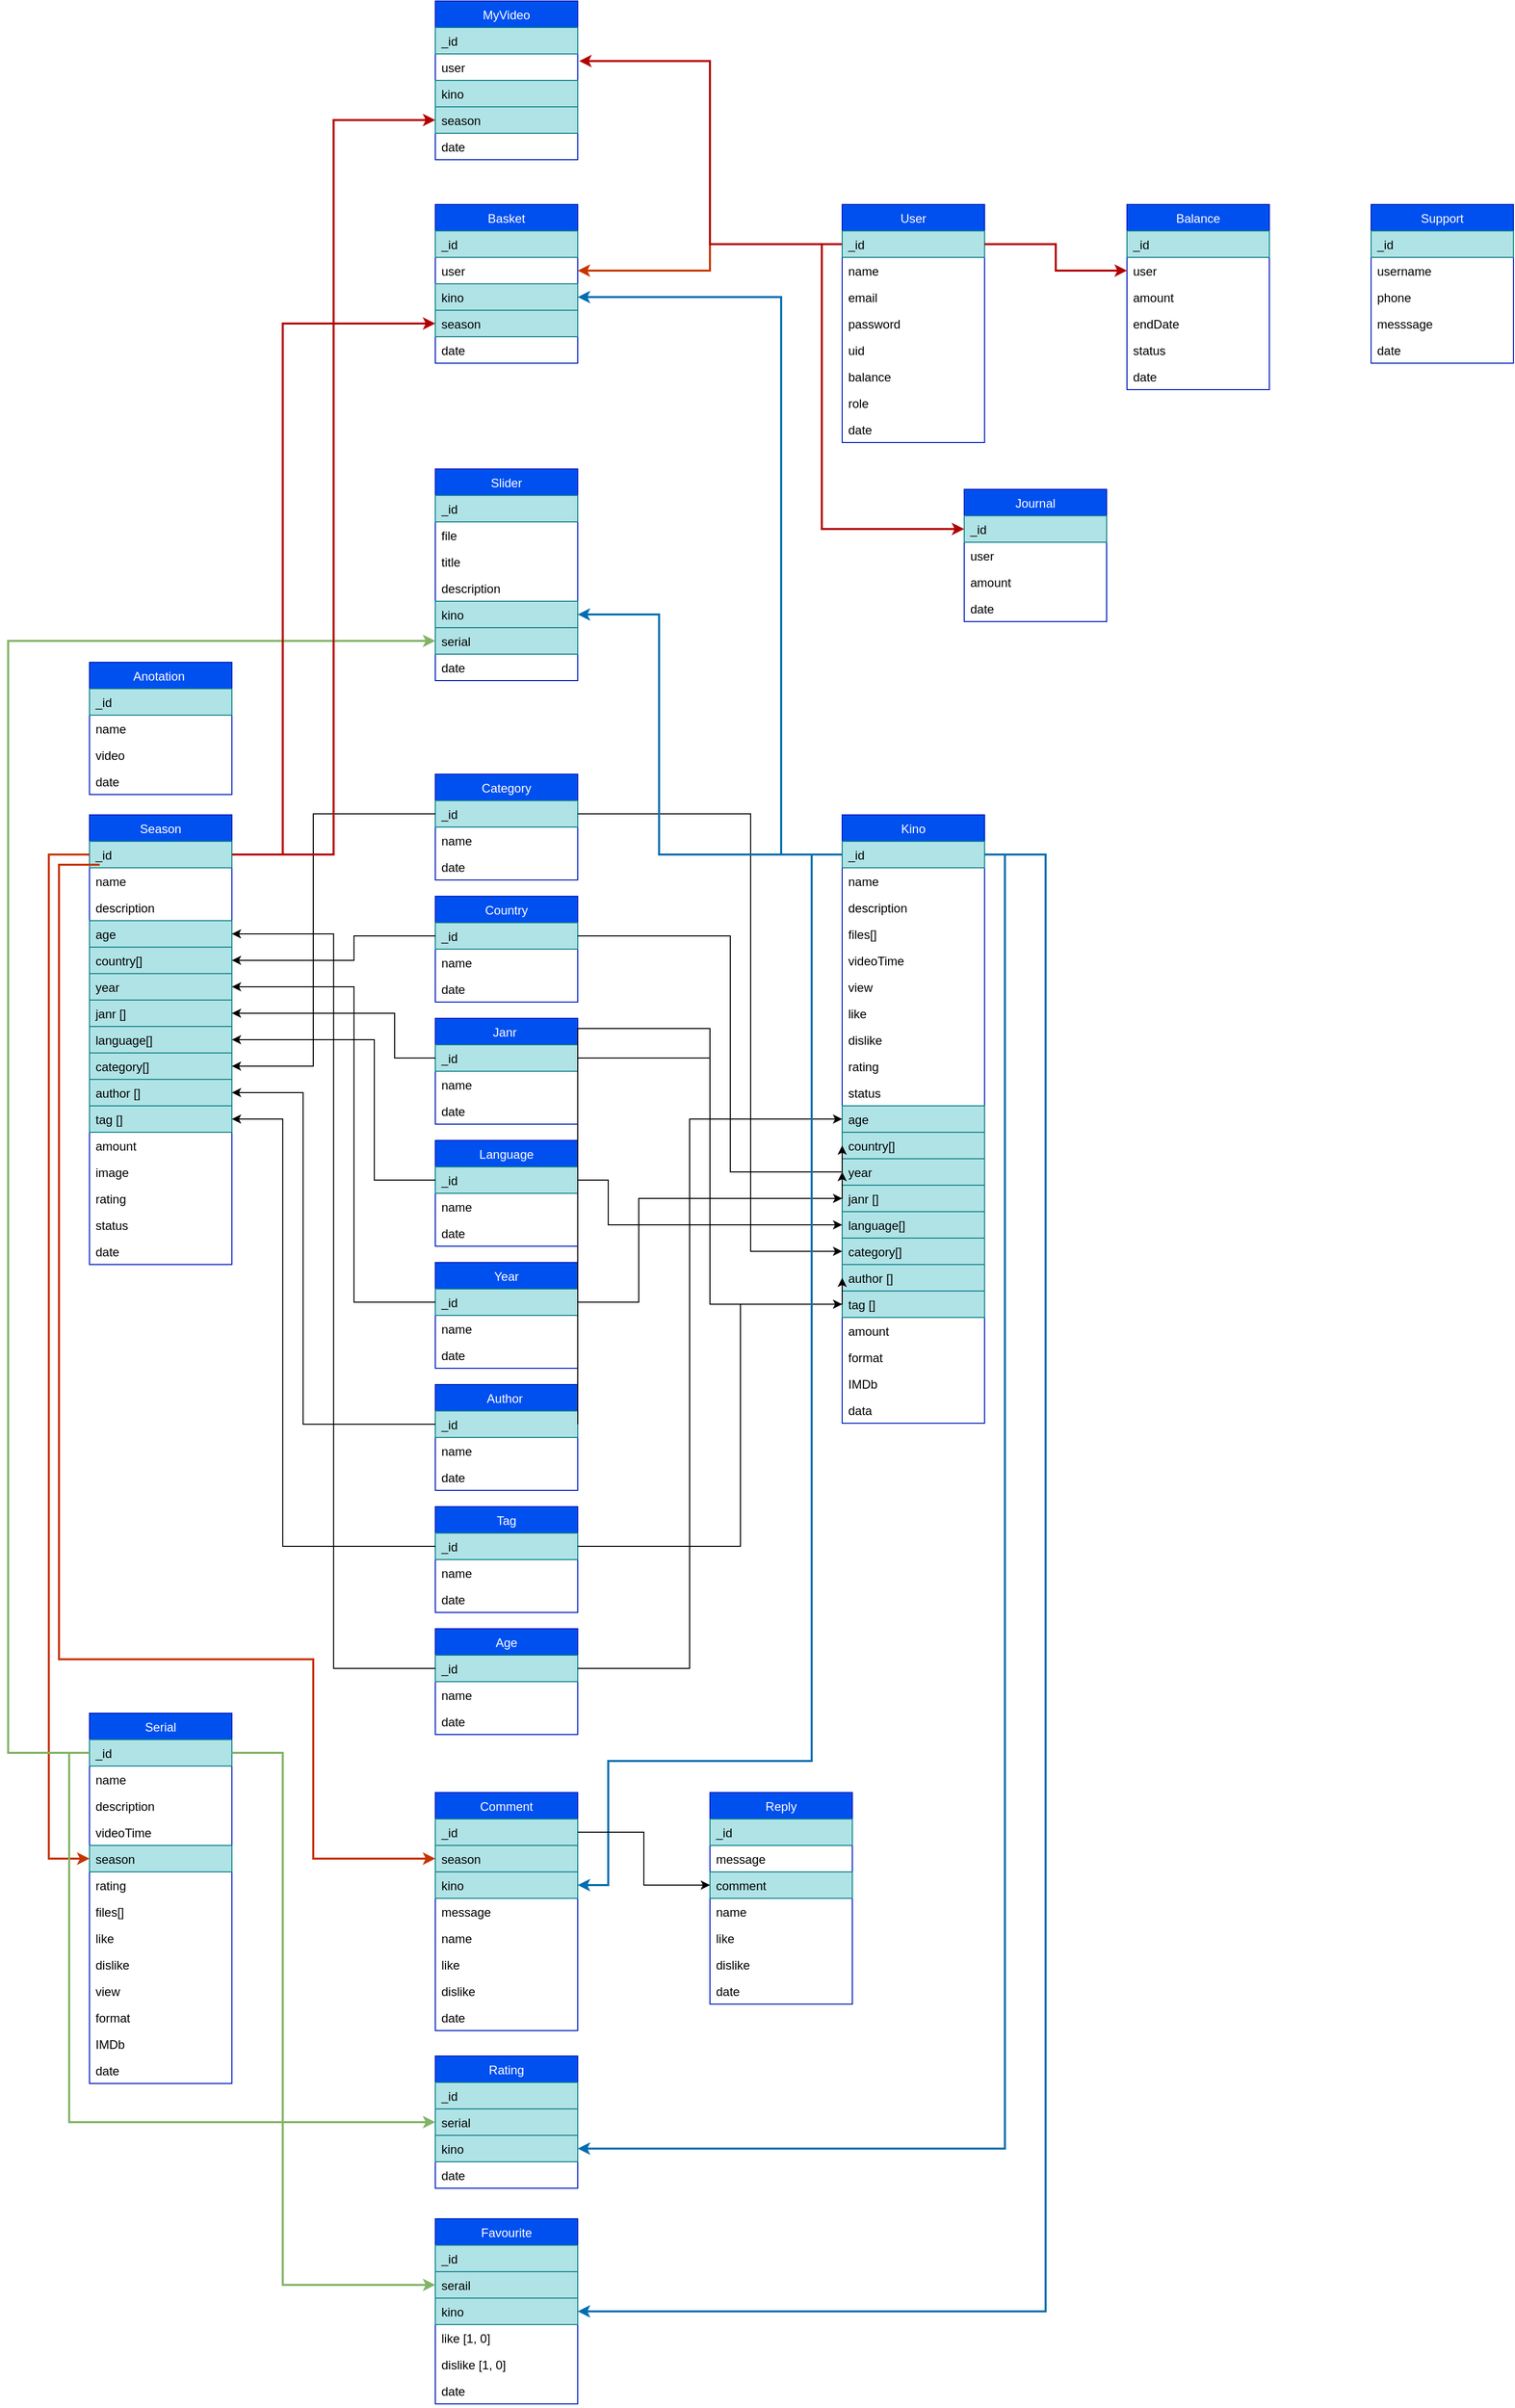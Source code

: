 <mxfile version="15.7.3" type="device"><diagram id="1dQ2K54OIIH5lx3ZB3tj" name="Страница 1"><mxGraphModel dx="1543" dy="1617" grid="1" gridSize="10" guides="1" tooltips="1" connect="1" arrows="1" fold="1" page="1" pageScale="1" pageWidth="827" pageHeight="1169" math="0" shadow="0"><root><mxCell id="0"/><mxCell id="1" parent="0"/><mxCell id="c1OoHDqljTFXTvrl7mJ5-2" value="User" style="swimlane;fontStyle=0;childLayout=stackLayout;horizontal=1;startSize=26;fillColor=#0050ef;horizontalStack=0;resizeParent=1;resizeParentMax=0;resizeLast=0;collapsible=1;marginBottom=0;fontColor=#ffffff;strokeColor=#001DBC;" parent="1" vertex="1"><mxGeometry x="800" y="-400" width="140" height="234" as="geometry"/></mxCell><mxCell id="c1OoHDqljTFXTvrl7mJ5-3" value="_id" style="text;fillColor=#b0e3e6;align=left;verticalAlign=top;spacingLeft=4;spacingRight=4;overflow=hidden;rotatable=0;points=[[0,0.5],[1,0.5]];portConstraint=eastwest;strokeColor=#0e8088;" parent="c1OoHDqljTFXTvrl7mJ5-2" vertex="1"><mxGeometry y="26" width="140" height="26" as="geometry"/></mxCell><mxCell id="c1OoHDqljTFXTvrl7mJ5-4" value="name" style="text;strokeColor=none;fillColor=none;align=left;verticalAlign=top;spacingLeft=4;spacingRight=4;overflow=hidden;rotatable=0;points=[[0,0.5],[1,0.5]];portConstraint=eastwest;" parent="c1OoHDqljTFXTvrl7mJ5-2" vertex="1"><mxGeometry y="52" width="140" height="26" as="geometry"/></mxCell><mxCell id="c1OoHDqljTFXTvrl7mJ5-5" value="email" style="text;strokeColor=none;fillColor=none;align=left;verticalAlign=top;spacingLeft=4;spacingRight=4;overflow=hidden;rotatable=0;points=[[0,0.5],[1,0.5]];portConstraint=eastwest;" parent="c1OoHDqljTFXTvrl7mJ5-2" vertex="1"><mxGeometry y="78" width="140" height="26" as="geometry"/></mxCell><mxCell id="c1OoHDqljTFXTvrl7mJ5-6" value="password" style="text;strokeColor=none;fillColor=none;align=left;verticalAlign=top;spacingLeft=4;spacingRight=4;overflow=hidden;rotatable=0;points=[[0,0.5],[1,0.5]];portConstraint=eastwest;" parent="c1OoHDqljTFXTvrl7mJ5-2" vertex="1"><mxGeometry y="104" width="140" height="26" as="geometry"/></mxCell><mxCell id="c1OoHDqljTFXTvrl7mJ5-7" value="uid" style="text;strokeColor=none;fillColor=none;align=left;verticalAlign=top;spacingLeft=4;spacingRight=4;overflow=hidden;rotatable=0;points=[[0,0.5],[1,0.5]];portConstraint=eastwest;" parent="c1OoHDqljTFXTvrl7mJ5-2" vertex="1"><mxGeometry y="130" width="140" height="26" as="geometry"/></mxCell><mxCell id="c1OoHDqljTFXTvrl7mJ5-9" value="balance" style="text;strokeColor=none;fillColor=none;align=left;verticalAlign=top;spacingLeft=4;spacingRight=4;overflow=hidden;rotatable=0;points=[[0,0.5],[1,0.5]];portConstraint=eastwest;" parent="c1OoHDqljTFXTvrl7mJ5-2" vertex="1"><mxGeometry y="156" width="140" height="26" as="geometry"/></mxCell><mxCell id="c1OoHDqljTFXTvrl7mJ5-238" value="role" style="text;strokeColor=none;fillColor=none;align=left;verticalAlign=top;spacingLeft=4;spacingRight=4;overflow=hidden;rotatable=0;points=[[0,0.5],[1,0.5]];portConstraint=eastwest;" parent="c1OoHDqljTFXTvrl7mJ5-2" vertex="1"><mxGeometry y="182" width="140" height="26" as="geometry"/></mxCell><mxCell id="c1OoHDqljTFXTvrl7mJ5-10" value="date" style="text;strokeColor=none;fillColor=none;align=left;verticalAlign=top;spacingLeft=4;spacingRight=4;overflow=hidden;rotatable=0;points=[[0,0.5],[1,0.5]];portConstraint=eastwest;" parent="c1OoHDqljTFXTvrl7mJ5-2" vertex="1"><mxGeometry y="208" width="140" height="26" as="geometry"/></mxCell><mxCell id="c1OoHDqljTFXTvrl7mJ5-11" value="Category" style="swimlane;fontStyle=0;childLayout=stackLayout;horizontal=1;startSize=26;fillColor=#0050ef;horizontalStack=0;resizeParent=1;resizeParentMax=0;resizeLast=0;collapsible=1;marginBottom=0;fontColor=#ffffff;strokeColor=#001DBC;" parent="1" vertex="1"><mxGeometry x="400" y="160" width="140" height="104" as="geometry"/></mxCell><mxCell id="c1OoHDqljTFXTvrl7mJ5-12" value="_id" style="text;fillColor=#b0e3e6;align=left;verticalAlign=top;spacingLeft=4;spacingRight=4;overflow=hidden;rotatable=0;points=[[0,0.5],[1,0.5]];portConstraint=eastwest;strokeColor=#0e8088;" parent="c1OoHDqljTFXTvrl7mJ5-11" vertex="1"><mxGeometry y="26" width="140" height="26" as="geometry"/></mxCell><mxCell id="c1OoHDqljTFXTvrl7mJ5-13" value="name" style="text;strokeColor=none;fillColor=none;align=left;verticalAlign=top;spacingLeft=4;spacingRight=4;overflow=hidden;rotatable=0;points=[[0,0.5],[1,0.5]];portConstraint=eastwest;" parent="c1OoHDqljTFXTvrl7mJ5-11" vertex="1"><mxGeometry y="52" width="140" height="26" as="geometry"/></mxCell><mxCell id="c1OoHDqljTFXTvrl7mJ5-18" value="date" style="text;strokeColor=none;fillColor=none;align=left;verticalAlign=top;spacingLeft=4;spacingRight=4;overflow=hidden;rotatable=0;points=[[0,0.5],[1,0.5]];portConstraint=eastwest;" parent="c1OoHDqljTFXTvrl7mJ5-11" vertex="1"><mxGeometry y="78" width="140" height="26" as="geometry"/></mxCell><mxCell id="c1OoHDqljTFXTvrl7mJ5-19" value="Kino" style="swimlane;fontStyle=0;childLayout=stackLayout;horizontal=1;startSize=26;fillColor=#0050ef;horizontalStack=0;resizeParent=1;resizeParentMax=0;resizeLast=0;collapsible=1;marginBottom=0;fontColor=#ffffff;strokeColor=#001DBC;" parent="1" vertex="1"><mxGeometry x="800" y="200" width="140" height="598" as="geometry"/></mxCell><mxCell id="c1OoHDqljTFXTvrl7mJ5-20" value="_id" style="text;fillColor=#b0e3e6;align=left;verticalAlign=top;spacingLeft=4;spacingRight=4;overflow=hidden;rotatable=0;points=[[0,0.5],[1,0.5]];portConstraint=eastwest;strokeColor=#0e8088;" parent="c1OoHDqljTFXTvrl7mJ5-19" vertex="1"><mxGeometry y="26" width="140" height="26" as="geometry"/></mxCell><mxCell id="c1OoHDqljTFXTvrl7mJ5-21" value="name" style="text;strokeColor=none;fillColor=none;align=left;verticalAlign=top;spacingLeft=4;spacingRight=4;overflow=hidden;rotatable=0;points=[[0,0.5],[1,0.5]];portConstraint=eastwest;" parent="c1OoHDqljTFXTvrl7mJ5-19" vertex="1"><mxGeometry y="52" width="140" height="26" as="geometry"/></mxCell><mxCell id="c1OoHDqljTFXTvrl7mJ5-22" value="description " style="text;strokeColor=none;fillColor=none;align=left;verticalAlign=top;spacingLeft=4;spacingRight=4;overflow=hidden;rotatable=0;points=[[0,0.5],[1,0.5]];portConstraint=eastwest;" parent="c1OoHDqljTFXTvrl7mJ5-19" vertex="1"><mxGeometry y="78" width="140" height="26" as="geometry"/></mxCell><mxCell id="c1OoHDqljTFXTvrl7mJ5-49" value="files[]" style="text;strokeColor=none;fillColor=none;align=left;verticalAlign=top;spacingLeft=4;spacingRight=4;overflow=hidden;rotatable=0;points=[[0,0.5],[1,0.5]];portConstraint=eastwest;" parent="c1OoHDqljTFXTvrl7mJ5-19" vertex="1"><mxGeometry y="104" width="140" height="26" as="geometry"/></mxCell><mxCell id="c1OoHDqljTFXTvrl7mJ5-50" value="videoTime" style="text;strokeColor=none;fillColor=none;align=left;verticalAlign=top;spacingLeft=4;spacingRight=4;overflow=hidden;rotatable=0;points=[[0,0.5],[1,0.5]];portConstraint=eastwest;" parent="c1OoHDqljTFXTvrl7mJ5-19" vertex="1"><mxGeometry y="130" width="140" height="26" as="geometry"/></mxCell><mxCell id="c1OoHDqljTFXTvrl7mJ5-51" value="view" style="text;strokeColor=none;fillColor=none;align=left;verticalAlign=top;spacingLeft=4;spacingRight=4;overflow=hidden;rotatable=0;points=[[0,0.5],[1,0.5]];portConstraint=eastwest;" parent="c1OoHDqljTFXTvrl7mJ5-19" vertex="1"><mxGeometry y="156" width="140" height="26" as="geometry"/></mxCell><mxCell id="c1OoHDqljTFXTvrl7mJ5-57" value="like" style="text;strokeColor=none;fillColor=none;align=left;verticalAlign=top;spacingLeft=4;spacingRight=4;overflow=hidden;rotatable=0;points=[[0,0.5],[1,0.5]];portConstraint=eastwest;" parent="c1OoHDqljTFXTvrl7mJ5-19" vertex="1"><mxGeometry y="182" width="140" height="26" as="geometry"/></mxCell><mxCell id="c1OoHDqljTFXTvrl7mJ5-58" value="dislike" style="text;strokeColor=none;fillColor=none;align=left;verticalAlign=top;spacingLeft=4;spacingRight=4;overflow=hidden;rotatable=0;points=[[0,0.5],[1,0.5]];portConstraint=eastwest;" parent="c1OoHDqljTFXTvrl7mJ5-19" vertex="1"><mxGeometry y="208" width="140" height="26" as="geometry"/></mxCell><mxCell id="c1OoHDqljTFXTvrl7mJ5-71" value="rating" style="text;strokeColor=none;fillColor=none;align=left;verticalAlign=top;spacingLeft=4;spacingRight=4;overflow=hidden;rotatable=0;points=[[0,0.5],[1,0.5]];portConstraint=eastwest;" parent="c1OoHDqljTFXTvrl7mJ5-19" vertex="1"><mxGeometry y="234" width="140" height="26" as="geometry"/></mxCell><mxCell id="c1OoHDqljTFXTvrl7mJ5-72" value="status" style="text;strokeColor=none;fillColor=none;align=left;verticalAlign=top;spacingLeft=4;spacingRight=4;overflow=hidden;rotatable=0;points=[[0,0.5],[1,0.5]];portConstraint=eastwest;" parent="c1OoHDqljTFXTvrl7mJ5-19" vertex="1"><mxGeometry y="260" width="140" height="26" as="geometry"/></mxCell><mxCell id="c1OoHDqljTFXTvrl7mJ5-59" value="age" style="text;strokeColor=#0e8088;fillColor=#b0e3e6;align=left;verticalAlign=top;spacingLeft=4;spacingRight=4;overflow=hidden;rotatable=0;points=[[0,0.5],[1,0.5]];portConstraint=eastwest;" parent="c1OoHDqljTFXTvrl7mJ5-19" vertex="1"><mxGeometry y="286" width="140" height="26" as="geometry"/></mxCell><mxCell id="c1OoHDqljTFXTvrl7mJ5-64" value="country[]" style="text;strokeColor=#0e8088;fillColor=#b0e3e6;align=left;verticalAlign=top;spacingLeft=4;spacingRight=4;overflow=hidden;rotatable=0;points=[[0,0.5],[1,0.5]];portConstraint=eastwest;" parent="c1OoHDqljTFXTvrl7mJ5-19" vertex="1"><mxGeometry y="312" width="140" height="26" as="geometry"/></mxCell><mxCell id="c1OoHDqljTFXTvrl7mJ5-65" value="year" style="text;strokeColor=#0e8088;fillColor=#b0e3e6;align=left;verticalAlign=top;spacingLeft=4;spacingRight=4;overflow=hidden;rotatable=0;points=[[0,0.5],[1,0.5]];portConstraint=eastwest;" parent="c1OoHDqljTFXTvrl7mJ5-19" vertex="1"><mxGeometry y="338" width="140" height="26" as="geometry"/></mxCell><mxCell id="c1OoHDqljTFXTvrl7mJ5-66" value="janr []" style="text;strokeColor=#0e8088;fillColor=#b0e3e6;align=left;verticalAlign=top;spacingLeft=4;spacingRight=4;overflow=hidden;rotatable=0;points=[[0,0.5],[1,0.5]];portConstraint=eastwest;" parent="c1OoHDqljTFXTvrl7mJ5-19" vertex="1"><mxGeometry y="364" width="140" height="26" as="geometry"/></mxCell><mxCell id="c1OoHDqljTFXTvrl7mJ5-67" value="language[]" style="text;strokeColor=#0e8088;fillColor=#b0e3e6;align=left;verticalAlign=top;spacingLeft=4;spacingRight=4;overflow=hidden;rotatable=0;points=[[0,0.5],[1,0.5]];portConstraint=eastwest;" parent="c1OoHDqljTFXTvrl7mJ5-19" vertex="1"><mxGeometry y="390" width="140" height="26" as="geometry"/></mxCell><mxCell id="c1OoHDqljTFXTvrl7mJ5-69" value="category[]" style="text;strokeColor=#0e8088;fillColor=#b0e3e6;align=left;verticalAlign=top;spacingLeft=4;spacingRight=4;overflow=hidden;rotatable=0;points=[[0,0.5],[1,0.5]];portConstraint=eastwest;" parent="c1OoHDqljTFXTvrl7mJ5-19" vertex="1"><mxGeometry y="416" width="140" height="26" as="geometry"/></mxCell><mxCell id="c1OoHDqljTFXTvrl7mJ5-76" value="author []" style="text;strokeColor=#0e8088;fillColor=#b0e3e6;align=left;verticalAlign=top;spacingLeft=4;spacingRight=4;overflow=hidden;rotatable=0;points=[[0,0.5],[1,0.5]];portConstraint=eastwest;" parent="c1OoHDqljTFXTvrl7mJ5-19" vertex="1"><mxGeometry y="442" width="140" height="26" as="geometry"/></mxCell><mxCell id="c1OoHDqljTFXTvrl7mJ5-52" value="tag []" style="text;strokeColor=#0e8088;fillColor=#b0e3e6;align=left;verticalAlign=top;spacingLeft=4;spacingRight=4;overflow=hidden;rotatable=0;points=[[0,0.5],[1,0.5]];portConstraint=eastwest;" parent="c1OoHDqljTFXTvrl7mJ5-19" vertex="1"><mxGeometry y="468" width="140" height="26" as="geometry"/></mxCell><mxCell id="c1OoHDqljTFXTvrl7mJ5-70" value="amount" style="text;strokeColor=none;fillColor=none;align=left;verticalAlign=top;spacingLeft=4;spacingRight=4;overflow=hidden;rotatable=0;points=[[0,0.5],[1,0.5]];portConstraint=eastwest;" parent="c1OoHDqljTFXTvrl7mJ5-19" vertex="1"><mxGeometry y="494" width="140" height="26" as="geometry"/></mxCell><mxCell id="QMPKGSA7A9fDBztX0YK_-2" value="format" style="text;strokeColor=none;fillColor=none;align=left;verticalAlign=top;spacingLeft=4;spacingRight=4;overflow=hidden;rotatable=0;points=[[0,0.5],[1,0.5]];portConstraint=eastwest;" parent="c1OoHDqljTFXTvrl7mJ5-19" vertex="1"><mxGeometry y="520" width="140" height="26" as="geometry"/></mxCell><mxCell id="QMPKGSA7A9fDBztX0YK_-6" value="IMDb" style="text;strokeColor=none;fillColor=none;align=left;verticalAlign=top;spacingLeft=4;spacingRight=4;overflow=hidden;rotatable=0;points=[[0,0.5],[1,0.5]];portConstraint=eastwest;" parent="c1OoHDqljTFXTvrl7mJ5-19" vertex="1"><mxGeometry y="546" width="140" height="26" as="geometry"/></mxCell><mxCell id="c1OoHDqljTFXTvrl7mJ5-89" value="data" style="text;strokeColor=none;fillColor=none;align=left;verticalAlign=top;spacingLeft=4;spacingRight=4;overflow=hidden;rotatable=0;points=[[0,0.5],[1,0.5]];portConstraint=eastwest;" parent="c1OoHDqljTFXTvrl7mJ5-19" vertex="1"><mxGeometry y="572" width="140" height="26" as="geometry"/></mxCell><mxCell id="c1OoHDqljTFXTvrl7mJ5-29" value="Country" style="swimlane;fontStyle=0;childLayout=stackLayout;horizontal=1;startSize=26;fillColor=#0050ef;horizontalStack=0;resizeParent=1;resizeParentMax=0;resizeLast=0;collapsible=1;marginBottom=0;fontColor=#ffffff;strokeColor=#001DBC;" parent="1" vertex="1"><mxGeometry x="400" y="280" width="140" height="104" as="geometry"/></mxCell><mxCell id="c1OoHDqljTFXTvrl7mJ5-30" value="_id" style="text;fillColor=#b0e3e6;align=left;verticalAlign=top;spacingLeft=4;spacingRight=4;overflow=hidden;rotatable=0;points=[[0,0.5],[1,0.5]];portConstraint=eastwest;strokeColor=#0e8088;" parent="c1OoHDqljTFXTvrl7mJ5-29" vertex="1"><mxGeometry y="26" width="140" height="26" as="geometry"/></mxCell><mxCell id="c1OoHDqljTFXTvrl7mJ5-31" value="name" style="text;strokeColor=none;fillColor=none;align=left;verticalAlign=top;spacingLeft=4;spacingRight=4;overflow=hidden;rotatable=0;points=[[0,0.5],[1,0.5]];portConstraint=eastwest;" parent="c1OoHDqljTFXTvrl7mJ5-29" vertex="1"><mxGeometry y="52" width="140" height="26" as="geometry"/></mxCell><mxCell id="c1OoHDqljTFXTvrl7mJ5-32" value="date" style="text;strokeColor=none;fillColor=none;align=left;verticalAlign=top;spacingLeft=4;spacingRight=4;overflow=hidden;rotatable=0;points=[[0,0.5],[1,0.5]];portConstraint=eastwest;" parent="c1OoHDqljTFXTvrl7mJ5-29" vertex="1"><mxGeometry y="78" width="140" height="26" as="geometry"/></mxCell><mxCell id="c1OoHDqljTFXTvrl7mJ5-33" value="Janr " style="swimlane;fontStyle=0;childLayout=stackLayout;horizontal=1;startSize=26;fillColor=#0050ef;horizontalStack=0;resizeParent=1;resizeParentMax=0;resizeLast=0;collapsible=1;marginBottom=0;fontColor=#ffffff;strokeColor=#001DBC;" parent="1" vertex="1"><mxGeometry x="400" y="400" width="140" height="104" as="geometry"/></mxCell><mxCell id="c1OoHDqljTFXTvrl7mJ5-34" value="_id" style="text;fillColor=#b0e3e6;align=left;verticalAlign=top;spacingLeft=4;spacingRight=4;overflow=hidden;rotatable=0;points=[[0,0.5],[1,0.5]];portConstraint=eastwest;strokeColor=#0e8088;" parent="c1OoHDqljTFXTvrl7mJ5-33" vertex="1"><mxGeometry y="26" width="140" height="26" as="geometry"/></mxCell><mxCell id="c1OoHDqljTFXTvrl7mJ5-35" value="name" style="text;strokeColor=none;fillColor=none;align=left;verticalAlign=top;spacingLeft=4;spacingRight=4;overflow=hidden;rotatable=0;points=[[0,0.5],[1,0.5]];portConstraint=eastwest;" parent="c1OoHDqljTFXTvrl7mJ5-33" vertex="1"><mxGeometry y="52" width="140" height="26" as="geometry"/></mxCell><mxCell id="c1OoHDqljTFXTvrl7mJ5-36" value="date" style="text;strokeColor=none;fillColor=none;align=left;verticalAlign=top;spacingLeft=4;spacingRight=4;overflow=hidden;rotatable=0;points=[[0,0.5],[1,0.5]];portConstraint=eastwest;" parent="c1OoHDqljTFXTvrl7mJ5-33" vertex="1"><mxGeometry y="78" width="140" height="26" as="geometry"/></mxCell><mxCell id="c1OoHDqljTFXTvrl7mJ5-37" value="Language" style="swimlane;fontStyle=0;childLayout=stackLayout;horizontal=1;startSize=26;fillColor=#0050ef;horizontalStack=0;resizeParent=1;resizeParentMax=0;resizeLast=0;collapsible=1;marginBottom=0;fontColor=#ffffff;strokeColor=#001DBC;" parent="1" vertex="1"><mxGeometry x="400" y="520" width="140" height="104" as="geometry"/></mxCell><mxCell id="c1OoHDqljTFXTvrl7mJ5-38" value="_id" style="text;fillColor=#b0e3e6;align=left;verticalAlign=top;spacingLeft=4;spacingRight=4;overflow=hidden;rotatable=0;points=[[0,0.5],[1,0.5]];portConstraint=eastwest;strokeColor=#0e8088;" parent="c1OoHDqljTFXTvrl7mJ5-37" vertex="1"><mxGeometry y="26" width="140" height="26" as="geometry"/></mxCell><mxCell id="c1OoHDqljTFXTvrl7mJ5-39" value="name" style="text;strokeColor=none;fillColor=none;align=left;verticalAlign=top;spacingLeft=4;spacingRight=4;overflow=hidden;rotatable=0;points=[[0,0.5],[1,0.5]];portConstraint=eastwest;" parent="c1OoHDqljTFXTvrl7mJ5-37" vertex="1"><mxGeometry y="52" width="140" height="26" as="geometry"/></mxCell><mxCell id="c1OoHDqljTFXTvrl7mJ5-40" value="date" style="text;strokeColor=none;fillColor=none;align=left;verticalAlign=top;spacingLeft=4;spacingRight=4;overflow=hidden;rotatable=0;points=[[0,0.5],[1,0.5]];portConstraint=eastwest;" parent="c1OoHDqljTFXTvrl7mJ5-37" vertex="1"><mxGeometry y="78" width="140" height="26" as="geometry"/></mxCell><mxCell id="c1OoHDqljTFXTvrl7mJ5-41" value="Year" style="swimlane;fontStyle=0;childLayout=stackLayout;horizontal=1;startSize=26;fillColor=#0050ef;horizontalStack=0;resizeParent=1;resizeParentMax=0;resizeLast=0;collapsible=1;marginBottom=0;fontColor=#ffffff;strokeColor=#001DBC;" parent="1" vertex="1"><mxGeometry x="400" y="640" width="140" height="104" as="geometry"/></mxCell><mxCell id="c1OoHDqljTFXTvrl7mJ5-42" value="_id" style="text;fillColor=#b0e3e6;align=left;verticalAlign=top;spacingLeft=4;spacingRight=4;overflow=hidden;rotatable=0;points=[[0,0.5],[1,0.5]];portConstraint=eastwest;strokeColor=#0e8088;" parent="c1OoHDqljTFXTvrl7mJ5-41" vertex="1"><mxGeometry y="26" width="140" height="26" as="geometry"/></mxCell><mxCell id="c1OoHDqljTFXTvrl7mJ5-43" value="name" style="text;strokeColor=none;fillColor=none;align=left;verticalAlign=top;spacingLeft=4;spacingRight=4;overflow=hidden;rotatable=0;points=[[0,0.5],[1,0.5]];portConstraint=eastwest;" parent="c1OoHDqljTFXTvrl7mJ5-41" vertex="1"><mxGeometry y="52" width="140" height="26" as="geometry"/></mxCell><mxCell id="c1OoHDqljTFXTvrl7mJ5-44" value="date" style="text;strokeColor=none;fillColor=none;align=left;verticalAlign=top;spacingLeft=4;spacingRight=4;overflow=hidden;rotatable=0;points=[[0,0.5],[1,0.5]];portConstraint=eastwest;" parent="c1OoHDqljTFXTvrl7mJ5-41" vertex="1"><mxGeometry y="78" width="140" height="26" as="geometry"/></mxCell><mxCell id="c1OoHDqljTFXTvrl7mJ5-45" value="Author " style="swimlane;fontStyle=0;childLayout=stackLayout;horizontal=1;startSize=26;fillColor=#0050ef;horizontalStack=0;resizeParent=1;resizeParentMax=0;resizeLast=0;collapsible=1;marginBottom=0;fontColor=#ffffff;strokeColor=#001DBC;" parent="1" vertex="1"><mxGeometry x="400" y="760" width="140" height="104" as="geometry"/></mxCell><mxCell id="c1OoHDqljTFXTvrl7mJ5-46" value="_id" style="text;fillColor=#b0e3e6;align=left;verticalAlign=top;spacingLeft=4;spacingRight=4;overflow=hidden;rotatable=0;points=[[0,0.5],[1,0.5]];portConstraint=eastwest;strokeColor=#0e8088;" parent="c1OoHDqljTFXTvrl7mJ5-45" vertex="1"><mxGeometry y="26" width="140" height="26" as="geometry"/></mxCell><mxCell id="c1OoHDqljTFXTvrl7mJ5-47" value="name" style="text;strokeColor=none;fillColor=none;align=left;verticalAlign=top;spacingLeft=4;spacingRight=4;overflow=hidden;rotatable=0;points=[[0,0.5],[1,0.5]];portConstraint=eastwest;" parent="c1OoHDqljTFXTvrl7mJ5-45" vertex="1"><mxGeometry y="52" width="140" height="26" as="geometry"/></mxCell><mxCell id="c1OoHDqljTFXTvrl7mJ5-48" value="date" style="text;strokeColor=none;fillColor=none;align=left;verticalAlign=top;spacingLeft=4;spacingRight=4;overflow=hidden;rotatable=0;points=[[0,0.5],[1,0.5]];portConstraint=eastwest;" parent="c1OoHDqljTFXTvrl7mJ5-45" vertex="1"><mxGeometry y="78" width="140" height="26" as="geometry"/></mxCell><mxCell id="c1OoHDqljTFXTvrl7mJ5-53" value="Tag" style="swimlane;fontStyle=0;childLayout=stackLayout;horizontal=1;startSize=26;fillColor=#0050ef;horizontalStack=0;resizeParent=1;resizeParentMax=0;resizeLast=0;collapsible=1;marginBottom=0;fontColor=#ffffff;strokeColor=#001DBC;" parent="1" vertex="1"><mxGeometry x="400" y="880" width="140" height="104" as="geometry"/></mxCell><mxCell id="c1OoHDqljTFXTvrl7mJ5-54" value="_id" style="text;fillColor=#b0e3e6;align=left;verticalAlign=top;spacingLeft=4;spacingRight=4;overflow=hidden;rotatable=0;points=[[0,0.5],[1,0.5]];portConstraint=eastwest;strokeColor=#0e8088;" parent="c1OoHDqljTFXTvrl7mJ5-53" vertex="1"><mxGeometry y="26" width="140" height="26" as="geometry"/></mxCell><mxCell id="c1OoHDqljTFXTvrl7mJ5-55" value="name" style="text;strokeColor=none;fillColor=none;align=left;verticalAlign=top;spacingLeft=4;spacingRight=4;overflow=hidden;rotatable=0;points=[[0,0.5],[1,0.5]];portConstraint=eastwest;" parent="c1OoHDqljTFXTvrl7mJ5-53" vertex="1"><mxGeometry y="52" width="140" height="26" as="geometry"/></mxCell><mxCell id="c1OoHDqljTFXTvrl7mJ5-56" value="date" style="text;strokeColor=none;fillColor=none;align=left;verticalAlign=top;spacingLeft=4;spacingRight=4;overflow=hidden;rotatable=0;points=[[0,0.5],[1,0.5]];portConstraint=eastwest;" parent="c1OoHDqljTFXTvrl7mJ5-53" vertex="1"><mxGeometry y="78" width="140" height="26" as="geometry"/></mxCell><mxCell id="c1OoHDqljTFXTvrl7mJ5-73" style="edgeStyle=orthogonalEdgeStyle;rounded=0;orthogonalLoop=1;jettySize=auto;html=1;entryX=0;entryY=0.5;entryDx=0;entryDy=0;" parent="1" source="c1OoHDqljTFXTvrl7mJ5-34" target="c1OoHDqljTFXTvrl7mJ5-66" edge="1"><mxGeometry relative="1" as="geometry"/></mxCell><mxCell id="c1OoHDqljTFXTvrl7mJ5-74" style="edgeStyle=orthogonalEdgeStyle;rounded=0;orthogonalLoop=1;jettySize=auto;html=1;entryX=0;entryY=0.5;entryDx=0;entryDy=0;" parent="1" source="c1OoHDqljTFXTvrl7mJ5-38" target="c1OoHDqljTFXTvrl7mJ5-67" edge="1"><mxGeometry relative="1" as="geometry"><Array as="points"><mxPoint x="570" y="559"/><mxPoint x="570" y="603"/></Array></mxGeometry></mxCell><mxCell id="c1OoHDqljTFXTvrl7mJ5-75" style="edgeStyle=orthogonalEdgeStyle;rounded=0;orthogonalLoop=1;jettySize=auto;html=1;exitX=1;exitY=0.5;exitDx=0;exitDy=0;entryX=0;entryY=0.5;entryDx=0;entryDy=0;" parent="1" source="c1OoHDqljTFXTvrl7mJ5-42" target="c1OoHDqljTFXTvrl7mJ5-65" edge="1"><mxGeometry relative="1" as="geometry"><Array as="points"><mxPoint x="600" y="679"/><mxPoint x="600" y="577"/></Array></mxGeometry></mxCell><mxCell id="c1OoHDqljTFXTvrl7mJ5-77" style="edgeStyle=orthogonalEdgeStyle;rounded=0;orthogonalLoop=1;jettySize=auto;html=1;exitX=1;exitY=0.5;exitDx=0;exitDy=0;entryX=0;entryY=0.5;entryDx=0;entryDy=0;" parent="1" source="c1OoHDqljTFXTvrl7mJ5-46" target="c1OoHDqljTFXTvrl7mJ5-76" edge="1"><mxGeometry relative="1" as="geometry"><Array as="points"><mxPoint x="540" y="410"/><mxPoint x="670" y="410"/><mxPoint x="670" y="681"/></Array></mxGeometry></mxCell><mxCell id="c1OoHDqljTFXTvrl7mJ5-79" style="edgeStyle=orthogonalEdgeStyle;rounded=0;orthogonalLoop=1;jettySize=auto;html=1;exitX=1;exitY=0.5;exitDx=0;exitDy=0;entryX=0;entryY=0.5;entryDx=0;entryDy=0;" parent="1" source="c1OoHDqljTFXTvrl7mJ5-54" target="c1OoHDqljTFXTvrl7mJ5-52" edge="1"><mxGeometry relative="1" as="geometry"><Array as="points"><mxPoint x="700" y="919"/><mxPoint x="700" y="681"/></Array></mxGeometry></mxCell><mxCell id="c1OoHDqljTFXTvrl7mJ5-82" style="edgeStyle=orthogonalEdgeStyle;rounded=0;orthogonalLoop=1;jettySize=auto;html=1;exitX=1;exitY=0.5;exitDx=0;exitDy=0;entryX=0;entryY=0.5;entryDx=0;entryDy=0;" parent="1" source="c1OoHDqljTFXTvrl7mJ5-12" target="c1OoHDqljTFXTvrl7mJ5-69" edge="1"><mxGeometry relative="1" as="geometry"><Array as="points"><mxPoint x="710" y="199"/><mxPoint x="710" y="629"/></Array></mxGeometry></mxCell><mxCell id="c1OoHDqljTFXTvrl7mJ5-84" value="Age" style="swimlane;fontStyle=0;childLayout=stackLayout;horizontal=1;startSize=26;fillColor=#0050ef;horizontalStack=0;resizeParent=1;resizeParentMax=0;resizeLast=0;collapsible=1;marginBottom=0;fontColor=#ffffff;strokeColor=#001DBC;" parent="1" vertex="1"><mxGeometry x="400" y="1000" width="140" height="104" as="geometry"/></mxCell><mxCell id="c1OoHDqljTFXTvrl7mJ5-85" value="_id" style="text;fillColor=#b0e3e6;align=left;verticalAlign=top;spacingLeft=4;spacingRight=4;overflow=hidden;rotatable=0;points=[[0,0.5],[1,0.5]];portConstraint=eastwest;strokeColor=#0e8088;" parent="c1OoHDqljTFXTvrl7mJ5-84" vertex="1"><mxGeometry y="26" width="140" height="26" as="geometry"/></mxCell><mxCell id="c1OoHDqljTFXTvrl7mJ5-86" value="name" style="text;strokeColor=none;fillColor=none;align=left;verticalAlign=top;spacingLeft=4;spacingRight=4;overflow=hidden;rotatable=0;points=[[0,0.5],[1,0.5]];portConstraint=eastwest;" parent="c1OoHDqljTFXTvrl7mJ5-84" vertex="1"><mxGeometry y="52" width="140" height="26" as="geometry"/></mxCell><mxCell id="c1OoHDqljTFXTvrl7mJ5-87" value="date" style="text;strokeColor=none;fillColor=none;align=left;verticalAlign=top;spacingLeft=4;spacingRight=4;overflow=hidden;rotatable=0;points=[[0,0.5],[1,0.5]];portConstraint=eastwest;" parent="c1OoHDqljTFXTvrl7mJ5-84" vertex="1"><mxGeometry y="78" width="140" height="26" as="geometry"/></mxCell><mxCell id="c1OoHDqljTFXTvrl7mJ5-90" value="Season" style="swimlane;fontStyle=0;childLayout=stackLayout;horizontal=1;startSize=26;fillColor=#0050ef;horizontalStack=0;resizeParent=1;resizeParentMax=0;resizeLast=0;collapsible=1;marginBottom=0;fontColor=#ffffff;strokeColor=#001DBC;" parent="1" vertex="1"><mxGeometry x="60" y="200" width="140" height="442" as="geometry"/></mxCell><mxCell id="c1OoHDqljTFXTvrl7mJ5-91" value="_id" style="text;fillColor=#b0e3e6;align=left;verticalAlign=top;spacingLeft=4;spacingRight=4;overflow=hidden;rotatable=0;points=[[0,0.5],[1,0.5]];portConstraint=eastwest;strokeColor=#0e8088;" parent="c1OoHDqljTFXTvrl7mJ5-90" vertex="1"><mxGeometry y="26" width="140" height="26" as="geometry"/></mxCell><mxCell id="c1OoHDqljTFXTvrl7mJ5-92" value="name" style="text;strokeColor=none;fillColor=none;align=left;verticalAlign=top;spacingLeft=4;spacingRight=4;overflow=hidden;rotatable=0;points=[[0,0.5],[1,0.5]];portConstraint=eastwest;" parent="c1OoHDqljTFXTvrl7mJ5-90" vertex="1"><mxGeometry y="52" width="140" height="26" as="geometry"/></mxCell><mxCell id="c1OoHDqljTFXTvrl7mJ5-93" value="description " style="text;strokeColor=none;fillColor=none;align=left;verticalAlign=top;spacingLeft=4;spacingRight=4;overflow=hidden;rotatable=0;points=[[0,0.5],[1,0.5]];portConstraint=eastwest;" parent="c1OoHDqljTFXTvrl7mJ5-90" vertex="1"><mxGeometry y="78" width="140" height="26" as="geometry"/></mxCell><mxCell id="c1OoHDqljTFXTvrl7mJ5-101" value="age" style="text;strokeColor=#0e8088;fillColor=#b0e3e6;align=left;verticalAlign=top;spacingLeft=4;spacingRight=4;overflow=hidden;rotatable=0;points=[[0,0.5],[1,0.5]];portConstraint=eastwest;" parent="c1OoHDqljTFXTvrl7mJ5-90" vertex="1"><mxGeometry y="104" width="140" height="26" as="geometry"/></mxCell><mxCell id="c1OoHDqljTFXTvrl7mJ5-102" value="country[]" style="text;strokeColor=#0e8088;fillColor=#b0e3e6;align=left;verticalAlign=top;spacingLeft=4;spacingRight=4;overflow=hidden;rotatable=0;points=[[0,0.5],[1,0.5]];portConstraint=eastwest;" parent="c1OoHDqljTFXTvrl7mJ5-90" vertex="1"><mxGeometry y="130" width="140" height="26" as="geometry"/></mxCell><mxCell id="c1OoHDqljTFXTvrl7mJ5-103" value="year" style="text;strokeColor=#0e8088;fillColor=#b0e3e6;align=left;verticalAlign=top;spacingLeft=4;spacingRight=4;overflow=hidden;rotatable=0;points=[[0,0.5],[1,0.5]];portConstraint=eastwest;" parent="c1OoHDqljTFXTvrl7mJ5-90" vertex="1"><mxGeometry y="156" width="140" height="26" as="geometry"/></mxCell><mxCell id="c1OoHDqljTFXTvrl7mJ5-104" value="janr []" style="text;strokeColor=#0e8088;fillColor=#b0e3e6;align=left;verticalAlign=top;spacingLeft=4;spacingRight=4;overflow=hidden;rotatable=0;points=[[0,0.5],[1,0.5]];portConstraint=eastwest;" parent="c1OoHDqljTFXTvrl7mJ5-90" vertex="1"><mxGeometry y="182" width="140" height="26" as="geometry"/></mxCell><mxCell id="c1OoHDqljTFXTvrl7mJ5-105" value="language[]" style="text;strokeColor=#0e8088;fillColor=#b0e3e6;align=left;verticalAlign=top;spacingLeft=4;spacingRight=4;overflow=hidden;rotatable=0;points=[[0,0.5],[1,0.5]];portConstraint=eastwest;" parent="c1OoHDqljTFXTvrl7mJ5-90" vertex="1"><mxGeometry y="208" width="140" height="26" as="geometry"/></mxCell><mxCell id="c1OoHDqljTFXTvrl7mJ5-106" value="category[] " style="text;strokeColor=#0e8088;fillColor=#b0e3e6;align=left;verticalAlign=top;spacingLeft=4;spacingRight=4;overflow=hidden;rotatable=0;points=[[0,0.5],[1,0.5]];portConstraint=eastwest;" parent="c1OoHDqljTFXTvrl7mJ5-90" vertex="1"><mxGeometry y="234" width="140" height="26" as="geometry"/></mxCell><mxCell id="c1OoHDqljTFXTvrl7mJ5-107" value="author []" style="text;strokeColor=#0e8088;fillColor=#b0e3e6;align=left;verticalAlign=top;spacingLeft=4;spacingRight=4;overflow=hidden;rotatable=0;points=[[0,0.5],[1,0.5]];portConstraint=eastwest;" parent="c1OoHDqljTFXTvrl7mJ5-90" vertex="1"><mxGeometry y="260" width="140" height="26" as="geometry"/></mxCell><mxCell id="c1OoHDqljTFXTvrl7mJ5-108" value="tag []" style="text;strokeColor=#0e8088;fillColor=#b0e3e6;align=left;verticalAlign=top;spacingLeft=4;spacingRight=4;overflow=hidden;rotatable=0;points=[[0,0.5],[1,0.5]];portConstraint=eastwest;" parent="c1OoHDqljTFXTvrl7mJ5-90" vertex="1"><mxGeometry y="286" width="140" height="26" as="geometry"/></mxCell><mxCell id="c1OoHDqljTFXTvrl7mJ5-109" value="amount" style="text;strokeColor=none;fillColor=none;align=left;verticalAlign=top;spacingLeft=4;spacingRight=4;overflow=hidden;rotatable=0;points=[[0,0.5],[1,0.5]];portConstraint=eastwest;" parent="c1OoHDqljTFXTvrl7mJ5-90" vertex="1"><mxGeometry y="312" width="140" height="26" as="geometry"/></mxCell><mxCell id="c1OoHDqljTFXTvrl7mJ5-138" value="image" style="text;strokeColor=none;fillColor=none;align=left;verticalAlign=top;spacingLeft=4;spacingRight=4;overflow=hidden;rotatable=0;points=[[0,0.5],[1,0.5]];portConstraint=eastwest;" parent="c1OoHDqljTFXTvrl7mJ5-90" vertex="1"><mxGeometry y="338" width="140" height="26" as="geometry"/></mxCell><mxCell id="c1OoHDqljTFXTvrl7mJ5-132" value="rating" style="text;strokeColor=none;fillColor=none;align=left;verticalAlign=top;spacingLeft=4;spacingRight=4;overflow=hidden;rotatable=0;points=[[0,0.5],[1,0.5]];portConstraint=eastwest;" parent="c1OoHDqljTFXTvrl7mJ5-90" vertex="1"><mxGeometry y="364" width="140" height="26" as="geometry"/></mxCell><mxCell id="c1OoHDqljTFXTvrl7mJ5-133" value="status" style="text;strokeColor=none;fillColor=none;align=left;verticalAlign=top;spacingLeft=4;spacingRight=4;overflow=hidden;rotatable=0;points=[[0,0.5],[1,0.5]];portConstraint=eastwest;" parent="c1OoHDqljTFXTvrl7mJ5-90" vertex="1"><mxGeometry y="390" width="140" height="26" as="geometry"/></mxCell><mxCell id="c1OoHDqljTFXTvrl7mJ5-110" value="date" style="text;strokeColor=none;fillColor=none;align=left;verticalAlign=top;spacingLeft=4;spacingRight=4;overflow=hidden;rotatable=0;points=[[0,0.5],[1,0.5]];portConstraint=eastwest;" parent="c1OoHDqljTFXTvrl7mJ5-90" vertex="1"><mxGeometry y="416" width="140" height="26" as="geometry"/></mxCell><mxCell id="c1OoHDqljTFXTvrl7mJ5-111" value="Serial" style="swimlane;fontStyle=0;childLayout=stackLayout;horizontal=1;startSize=26;fillColor=#0050ef;horizontalStack=0;resizeParent=1;resizeParentMax=0;resizeLast=0;collapsible=1;marginBottom=0;fontColor=#ffffff;strokeColor=#001DBC;" parent="1" vertex="1"><mxGeometry x="60" y="1083" width="140" height="364" as="geometry"/></mxCell><mxCell id="c1OoHDqljTFXTvrl7mJ5-112" value="_id" style="text;fillColor=#b0e3e6;align=left;verticalAlign=top;spacingLeft=4;spacingRight=4;overflow=hidden;rotatable=0;points=[[0,0.5],[1,0.5]];portConstraint=eastwest;strokeColor=#0e8088;" parent="c1OoHDqljTFXTvrl7mJ5-111" vertex="1"><mxGeometry y="26" width="140" height="26" as="geometry"/></mxCell><mxCell id="c1OoHDqljTFXTvrl7mJ5-113" value="name" style="text;strokeColor=none;fillColor=none;align=left;verticalAlign=top;spacingLeft=4;spacingRight=4;overflow=hidden;rotatable=0;points=[[0,0.5],[1,0.5]];portConstraint=eastwest;" parent="c1OoHDqljTFXTvrl7mJ5-111" vertex="1"><mxGeometry y="52" width="140" height="26" as="geometry"/></mxCell><mxCell id="c1OoHDqljTFXTvrl7mJ5-125" value="description" style="text;strokeColor=none;fillColor=none;align=left;verticalAlign=top;spacingLeft=4;spacingRight=4;overflow=hidden;rotatable=0;points=[[0,0.5],[1,0.5]];portConstraint=eastwest;" parent="c1OoHDqljTFXTvrl7mJ5-111" vertex="1"><mxGeometry y="78" width="140" height="26" as="geometry"/></mxCell><mxCell id="c1OoHDqljTFXTvrl7mJ5-127" value="videoTime" style="text;strokeColor=none;fillColor=none;align=left;verticalAlign=top;spacingLeft=4;spacingRight=4;overflow=hidden;rotatable=0;points=[[0,0.5],[1,0.5]];portConstraint=eastwest;" parent="c1OoHDqljTFXTvrl7mJ5-111" vertex="1"><mxGeometry y="104" width="140" height="26" as="geometry"/></mxCell><mxCell id="c1OoHDqljTFXTvrl7mJ5-128" value="season" style="text;strokeColor=#0e8088;fillColor=#b0e3e6;align=left;verticalAlign=top;spacingLeft=4;spacingRight=4;overflow=hidden;rotatable=0;points=[[0,0.5],[1,0.5]];portConstraint=eastwest;" parent="c1OoHDqljTFXTvrl7mJ5-111" vertex="1"><mxGeometry y="130" width="140" height="26" as="geometry"/></mxCell><mxCell id="c1OoHDqljTFXTvrl7mJ5-114" value="rating" style="text;strokeColor=none;fillColor=none;align=left;verticalAlign=top;spacingLeft=4;spacingRight=4;overflow=hidden;rotatable=0;points=[[0,0.5],[1,0.5]];portConstraint=eastwest;" parent="c1OoHDqljTFXTvrl7mJ5-111" vertex="1"><mxGeometry y="156" width="140" height="26" as="geometry"/></mxCell><mxCell id="JjHoBIPAKizrRcYl7ErN-1" value="files[]" style="text;strokeColor=none;fillColor=none;align=left;verticalAlign=top;spacingLeft=4;spacingRight=4;overflow=hidden;rotatable=0;points=[[0,0.5],[1,0.5]];portConstraint=eastwest;" parent="c1OoHDqljTFXTvrl7mJ5-111" vertex="1"><mxGeometry y="182" width="140" height="26" as="geometry"/></mxCell><mxCell id="c1OoHDqljTFXTvrl7mJ5-131" value="like" style="text;strokeColor=none;fillColor=none;align=left;verticalAlign=top;spacingLeft=4;spacingRight=4;overflow=hidden;rotatable=0;points=[[0,0.5],[1,0.5]];portConstraint=eastwest;" parent="c1OoHDqljTFXTvrl7mJ5-111" vertex="1"><mxGeometry y="208" width="140" height="26" as="geometry"/></mxCell><mxCell id="c1OoHDqljTFXTvrl7mJ5-134" value="dislike" style="text;strokeColor=none;fillColor=none;align=left;verticalAlign=top;spacingLeft=4;spacingRight=4;overflow=hidden;rotatable=0;points=[[0,0.5],[1,0.5]];portConstraint=eastwest;" parent="c1OoHDqljTFXTvrl7mJ5-111" vertex="1"><mxGeometry y="234" width="140" height="26" as="geometry"/></mxCell><mxCell id="c1OoHDqljTFXTvrl7mJ5-135" value="view" style="text;strokeColor=none;fillColor=none;align=left;verticalAlign=top;spacingLeft=4;spacingRight=4;overflow=hidden;rotatable=0;points=[[0,0.5],[1,0.5]];portConstraint=eastwest;" parent="c1OoHDqljTFXTvrl7mJ5-111" vertex="1"><mxGeometry y="260" width="140" height="26" as="geometry"/></mxCell><mxCell id="QMPKGSA7A9fDBztX0YK_-3" value="format" style="text;strokeColor=none;fillColor=none;align=left;verticalAlign=top;spacingLeft=4;spacingRight=4;overflow=hidden;rotatable=0;points=[[0,0.5],[1,0.5]];portConstraint=eastwest;" parent="c1OoHDqljTFXTvrl7mJ5-111" vertex="1"><mxGeometry y="286" width="140" height="26" as="geometry"/></mxCell><mxCell id="QMPKGSA7A9fDBztX0YK_-4" value="IMDb" style="text;strokeColor=none;fillColor=none;align=left;verticalAlign=top;spacingLeft=4;spacingRight=4;overflow=hidden;rotatable=0;points=[[0,0.5],[1,0.5]];portConstraint=eastwest;" parent="c1OoHDqljTFXTvrl7mJ5-111" vertex="1"><mxGeometry y="312" width="140" height="26" as="geometry"/></mxCell><mxCell id="c1OoHDqljTFXTvrl7mJ5-130" value="date" style="text;strokeColor=none;fillColor=none;align=left;verticalAlign=top;spacingLeft=4;spacingRight=4;overflow=hidden;rotatable=0;points=[[0,0.5],[1,0.5]];portConstraint=eastwest;" parent="c1OoHDqljTFXTvrl7mJ5-111" vertex="1"><mxGeometry y="338" width="140" height="26" as="geometry"/></mxCell><mxCell id="c1OoHDqljTFXTvrl7mJ5-116" style="edgeStyle=orthogonalEdgeStyle;rounded=0;orthogonalLoop=1;jettySize=auto;html=1;exitX=0;exitY=0.5;exitDx=0;exitDy=0;entryX=1;entryY=0.5;entryDx=0;entryDy=0;" parent="1" source="c1OoHDqljTFXTvrl7mJ5-85" target="c1OoHDqljTFXTvrl7mJ5-101" edge="1"><mxGeometry relative="1" as="geometry"/></mxCell><mxCell id="c1OoHDqljTFXTvrl7mJ5-117" style="edgeStyle=orthogonalEdgeStyle;rounded=0;orthogonalLoop=1;jettySize=auto;html=1;exitX=0;exitY=0.5;exitDx=0;exitDy=0;" parent="1" source="c1OoHDqljTFXTvrl7mJ5-30" target="c1OoHDqljTFXTvrl7mJ5-102" edge="1"><mxGeometry relative="1" as="geometry"><Array as="points"><mxPoint x="320" y="319"/><mxPoint x="320" y="343"/></Array></mxGeometry></mxCell><mxCell id="c1OoHDqljTFXTvrl7mJ5-118" style="edgeStyle=orthogonalEdgeStyle;rounded=0;orthogonalLoop=1;jettySize=auto;html=1;exitX=0;exitY=0.5;exitDx=0;exitDy=0;entryX=1;entryY=0.5;entryDx=0;entryDy=0;" parent="1" source="c1OoHDqljTFXTvrl7mJ5-34" target="c1OoHDqljTFXTvrl7mJ5-104" edge="1"><mxGeometry relative="1" as="geometry"><Array as="points"><mxPoint x="360" y="439"/><mxPoint x="360" y="395"/></Array></mxGeometry></mxCell><mxCell id="c1OoHDqljTFXTvrl7mJ5-119" style="edgeStyle=orthogonalEdgeStyle;rounded=0;orthogonalLoop=1;jettySize=auto;html=1;exitX=0;exitY=0.5;exitDx=0;exitDy=0;entryX=1;entryY=0.5;entryDx=0;entryDy=0;" parent="1" source="c1OoHDqljTFXTvrl7mJ5-38" target="c1OoHDqljTFXTvrl7mJ5-105" edge="1"><mxGeometry relative="1" as="geometry"><Array as="points"><mxPoint x="340" y="559"/><mxPoint x="340" y="421"/></Array></mxGeometry></mxCell><mxCell id="c1OoHDqljTFXTvrl7mJ5-120" style="edgeStyle=orthogonalEdgeStyle;rounded=0;orthogonalLoop=1;jettySize=auto;html=1;exitX=0;exitY=0.5;exitDx=0;exitDy=0;entryX=1;entryY=0.5;entryDx=0;entryDy=0;" parent="1" source="c1OoHDqljTFXTvrl7mJ5-42" target="c1OoHDqljTFXTvrl7mJ5-103" edge="1"><mxGeometry relative="1" as="geometry"><mxPoint x="240" y="440" as="targetPoint"/><Array as="points"><mxPoint x="320" y="679"/><mxPoint x="320" y="369"/></Array></mxGeometry></mxCell><mxCell id="c1OoHDqljTFXTvrl7mJ5-121" style="edgeStyle=orthogonalEdgeStyle;rounded=0;orthogonalLoop=1;jettySize=auto;html=1;exitX=0;exitY=0.5;exitDx=0;exitDy=0;entryX=1;entryY=0.5;entryDx=0;entryDy=0;" parent="1" source="c1OoHDqljTFXTvrl7mJ5-12" target="c1OoHDqljTFXTvrl7mJ5-106" edge="1"><mxGeometry relative="1" as="geometry"><Array as="points"><mxPoint x="280" y="199"/><mxPoint x="280" y="447"/></Array></mxGeometry></mxCell><mxCell id="c1OoHDqljTFXTvrl7mJ5-122" style="edgeStyle=orthogonalEdgeStyle;rounded=0;orthogonalLoop=1;jettySize=auto;html=1;exitX=0;exitY=0.5;exitDx=0;exitDy=0;entryX=1;entryY=0.5;entryDx=0;entryDy=0;" parent="1" source="c1OoHDqljTFXTvrl7mJ5-46" target="c1OoHDqljTFXTvrl7mJ5-107" edge="1"><mxGeometry relative="1" as="geometry"><Array as="points"><mxPoint x="270" y="799"/><mxPoint x="270" y="473"/></Array></mxGeometry></mxCell><mxCell id="c1OoHDqljTFXTvrl7mJ5-123" style="edgeStyle=orthogonalEdgeStyle;rounded=0;orthogonalLoop=1;jettySize=auto;html=1;exitX=0;exitY=0.5;exitDx=0;exitDy=0;" parent="1" source="c1OoHDqljTFXTvrl7mJ5-54" target="c1OoHDqljTFXTvrl7mJ5-108" edge="1"><mxGeometry relative="1" as="geometry"><Array as="points"><mxPoint x="250" y="919"/><mxPoint x="250" y="499"/></Array></mxGeometry></mxCell><mxCell id="c1OoHDqljTFXTvrl7mJ5-129" style="edgeStyle=orthogonalEdgeStyle;rounded=0;orthogonalLoop=1;jettySize=auto;html=1;exitX=0;exitY=0.5;exitDx=0;exitDy=0;fillColor=#fa6800;strokeColor=#C73500;strokeWidth=2;entryX=0;entryY=0.5;entryDx=0;entryDy=0;" parent="1" source="c1OoHDqljTFXTvrl7mJ5-91" target="c1OoHDqljTFXTvrl7mJ5-128" edge="1"><mxGeometry relative="1" as="geometry"><Array as="points"><mxPoint x="20" y="239"/><mxPoint x="20" y="1226"/></Array></mxGeometry></mxCell><mxCell id="c1OoHDqljTFXTvrl7mJ5-136" style="edgeStyle=orthogonalEdgeStyle;rounded=0;orthogonalLoop=1;jettySize=auto;html=1;exitX=1;exitY=0.5;exitDx=0;exitDy=0;entryX=0;entryY=0.5;entryDx=0;entryDy=0;" parent="1" source="c1OoHDqljTFXTvrl7mJ5-30" target="c1OoHDqljTFXTvrl7mJ5-64" edge="1"><mxGeometry relative="1" as="geometry"><Array as="points"><mxPoint x="690" y="319"/><mxPoint x="690" y="551"/></Array></mxGeometry></mxCell><mxCell id="c1OoHDqljTFXTvrl7mJ5-137" style="edgeStyle=orthogonalEdgeStyle;rounded=0;orthogonalLoop=1;jettySize=auto;html=1;exitX=1;exitY=0.5;exitDx=0;exitDy=0;entryX=0;entryY=0.5;entryDx=0;entryDy=0;" parent="1" source="c1OoHDqljTFXTvrl7mJ5-85" target="c1OoHDqljTFXTvrl7mJ5-59" edge="1"><mxGeometry relative="1" as="geometry"><Array as="points"><mxPoint x="650" y="1039"/><mxPoint x="650" y="499"/></Array></mxGeometry></mxCell><mxCell id="c1OoHDqljTFXTvrl7mJ5-142" value="Comment" style="swimlane;fontStyle=0;childLayout=stackLayout;horizontal=1;startSize=26;fillColor=#0050ef;horizontalStack=0;resizeParent=1;resizeParentMax=0;resizeLast=0;collapsible=1;marginBottom=0;fontColor=#ffffff;strokeColor=#001DBC;" parent="1" vertex="1"><mxGeometry x="400" y="1161" width="140" height="234" as="geometry"/></mxCell><mxCell id="c1OoHDqljTFXTvrl7mJ5-143" value="_id" style="text;fillColor=#b0e3e6;align=left;verticalAlign=top;spacingLeft=4;spacingRight=4;overflow=hidden;rotatable=0;points=[[0,0.5],[1,0.5]];portConstraint=eastwest;strokeColor=#0e8088;" parent="c1OoHDqljTFXTvrl7mJ5-142" vertex="1"><mxGeometry y="26" width="140" height="26" as="geometry"/></mxCell><mxCell id="c1OoHDqljTFXTvrl7mJ5-144" value="season" style="text;strokeColor=#0e8088;fillColor=#b0e3e6;align=left;verticalAlign=top;spacingLeft=4;spacingRight=4;overflow=hidden;rotatable=0;points=[[0,0.5],[1,0.5]];portConstraint=eastwest;" parent="c1OoHDqljTFXTvrl7mJ5-142" vertex="1"><mxGeometry y="52" width="140" height="26" as="geometry"/></mxCell><mxCell id="c1OoHDqljTFXTvrl7mJ5-172" value="kino" style="text;strokeColor=#0e8088;fillColor=#b0e3e6;align=left;verticalAlign=top;spacingLeft=4;spacingRight=4;overflow=hidden;rotatable=0;points=[[0,0.5],[1,0.5]];portConstraint=eastwest;" parent="c1OoHDqljTFXTvrl7mJ5-142" vertex="1"><mxGeometry y="78" width="140" height="26" as="geometry"/></mxCell><mxCell id="c1OoHDqljTFXTvrl7mJ5-170" value="message" style="text;strokeColor=none;fillColor=none;align=left;verticalAlign=top;spacingLeft=4;spacingRight=4;overflow=hidden;rotatable=0;points=[[0,0.5],[1,0.5]];portConstraint=eastwest;" parent="c1OoHDqljTFXTvrl7mJ5-142" vertex="1"><mxGeometry y="104" width="140" height="26" as="geometry"/></mxCell><mxCell id="c1OoHDqljTFXTvrl7mJ5-158" value="name" style="text;strokeColor=none;fillColor=none;align=left;verticalAlign=top;spacingLeft=4;spacingRight=4;overflow=hidden;rotatable=0;points=[[0,0.5],[1,0.5]];portConstraint=eastwest;" parent="c1OoHDqljTFXTvrl7mJ5-142" vertex="1"><mxGeometry y="130" width="140" height="26" as="geometry"/></mxCell><mxCell id="c1OoHDqljTFXTvrl7mJ5-160" value="like" style="text;strokeColor=none;fillColor=none;align=left;verticalAlign=top;spacingLeft=4;spacingRight=4;overflow=hidden;rotatable=0;points=[[0,0.5],[1,0.5]];portConstraint=eastwest;" parent="c1OoHDqljTFXTvrl7mJ5-142" vertex="1"><mxGeometry y="156" width="140" height="26" as="geometry"/></mxCell><mxCell id="c1OoHDqljTFXTvrl7mJ5-161" value="dislike" style="text;strokeColor=none;fillColor=none;align=left;verticalAlign=top;spacingLeft=4;spacingRight=4;overflow=hidden;rotatable=0;points=[[0,0.5],[1,0.5]];portConstraint=eastwest;" parent="c1OoHDqljTFXTvrl7mJ5-142" vertex="1"><mxGeometry y="182" width="140" height="26" as="geometry"/></mxCell><mxCell id="c1OoHDqljTFXTvrl7mJ5-145" value="date" style="text;strokeColor=none;fillColor=none;align=left;verticalAlign=top;spacingLeft=4;spacingRight=4;overflow=hidden;rotatable=0;points=[[0,0.5],[1,0.5]];portConstraint=eastwest;" parent="c1OoHDqljTFXTvrl7mJ5-142" vertex="1"><mxGeometry y="208" width="140" height="26" as="geometry"/></mxCell><mxCell id="c1OoHDqljTFXTvrl7mJ5-150" value="Rating" style="swimlane;fontStyle=0;childLayout=stackLayout;horizontal=1;startSize=26;fillColor=#0050ef;horizontalStack=0;resizeParent=1;resizeParentMax=0;resizeLast=0;collapsible=1;marginBottom=0;fontColor=#ffffff;strokeColor=#001DBC;" parent="1" vertex="1"><mxGeometry x="400" y="1420" width="140" height="130" as="geometry"/></mxCell><mxCell id="c1OoHDqljTFXTvrl7mJ5-151" value="_id" style="text;fillColor=#b0e3e6;align=left;verticalAlign=top;spacingLeft=4;spacingRight=4;overflow=hidden;rotatable=0;points=[[0,0.5],[1,0.5]];portConstraint=eastwest;strokeColor=#0e8088;" parent="c1OoHDqljTFXTvrl7mJ5-150" vertex="1"><mxGeometry y="26" width="140" height="26" as="geometry"/></mxCell><mxCell id="c1OoHDqljTFXTvrl7mJ5-152" value="serial" style="text;strokeColor=#0e8088;fillColor=#b0e3e6;align=left;verticalAlign=top;spacingLeft=4;spacingRight=4;overflow=hidden;rotatable=0;points=[[0,0.5],[1,0.5]];portConstraint=eastwest;" parent="c1OoHDqljTFXTvrl7mJ5-150" vertex="1"><mxGeometry y="52" width="140" height="26" as="geometry"/></mxCell><mxCell id="c1OoHDqljTFXTvrl7mJ5-177" value="kino" style="text;strokeColor=#0e8088;fillColor=#b0e3e6;align=left;verticalAlign=top;spacingLeft=4;spacingRight=4;overflow=hidden;rotatable=0;points=[[0,0.5],[1,0.5]];portConstraint=eastwest;" parent="c1OoHDqljTFXTvrl7mJ5-150" vertex="1"><mxGeometry y="78" width="140" height="26" as="geometry"/></mxCell><mxCell id="c1OoHDqljTFXTvrl7mJ5-153" value="date" style="text;strokeColor=none;fillColor=none;align=left;verticalAlign=top;spacingLeft=4;spacingRight=4;overflow=hidden;rotatable=0;points=[[0,0.5],[1,0.5]];portConstraint=eastwest;" parent="c1OoHDqljTFXTvrl7mJ5-150" vertex="1"><mxGeometry y="104" width="140" height="26" as="geometry"/></mxCell><mxCell id="c1OoHDqljTFXTvrl7mJ5-154" value="Favourite" style="swimlane;fontStyle=0;childLayout=stackLayout;horizontal=1;startSize=26;fillColor=#0050ef;horizontalStack=0;resizeParent=1;resizeParentMax=0;resizeLast=0;collapsible=1;marginBottom=0;fontColor=#ffffff;strokeColor=#001DBC;" parent="1" vertex="1"><mxGeometry x="400" y="1580" width="140" height="182" as="geometry"/></mxCell><mxCell id="c1OoHDqljTFXTvrl7mJ5-155" value="_id" style="text;fillColor=#b0e3e6;align=left;verticalAlign=top;spacingLeft=4;spacingRight=4;overflow=hidden;rotatable=0;points=[[0,0.5],[1,0.5]];portConstraint=eastwest;strokeColor=#0e8088;" parent="c1OoHDqljTFXTvrl7mJ5-154" vertex="1"><mxGeometry y="26" width="140" height="26" as="geometry"/></mxCell><mxCell id="c1OoHDqljTFXTvrl7mJ5-180" value="serail" style="text;fillColor=#b0e3e6;align=left;verticalAlign=top;spacingLeft=4;spacingRight=4;overflow=hidden;rotatable=0;points=[[0,0.5],[1,0.5]];portConstraint=eastwest;strokeColor=#0e8088;" parent="c1OoHDqljTFXTvrl7mJ5-154" vertex="1"><mxGeometry y="52" width="140" height="26" as="geometry"/></mxCell><mxCell id="c1OoHDqljTFXTvrl7mJ5-181" value="kino" style="text;fillColor=#b0e3e6;align=left;verticalAlign=top;spacingLeft=4;spacingRight=4;overflow=hidden;rotatable=0;points=[[0,0.5],[1,0.5]];portConstraint=eastwest;strokeColor=#0e8088;" parent="c1OoHDqljTFXTvrl7mJ5-154" vertex="1"><mxGeometry y="78" width="140" height="26" as="geometry"/></mxCell><mxCell id="c1OoHDqljTFXTvrl7mJ5-156" value="like [1, 0]" style="text;strokeColor=none;fillColor=none;align=left;verticalAlign=top;spacingLeft=4;spacingRight=4;overflow=hidden;rotatable=0;points=[[0,0.5],[1,0.5]];portConstraint=eastwest;" parent="c1OoHDqljTFXTvrl7mJ5-154" vertex="1"><mxGeometry y="104" width="140" height="26" as="geometry"/></mxCell><mxCell id="c1OoHDqljTFXTvrl7mJ5-176" value="dislike [1, 0]" style="text;strokeColor=none;fillColor=none;align=left;verticalAlign=top;spacingLeft=4;spacingRight=4;overflow=hidden;rotatable=0;points=[[0,0.5],[1,0.5]];portConstraint=eastwest;" parent="c1OoHDqljTFXTvrl7mJ5-154" vertex="1"><mxGeometry y="130" width="140" height="26" as="geometry"/></mxCell><mxCell id="c1OoHDqljTFXTvrl7mJ5-157" value="date" style="text;strokeColor=none;fillColor=none;align=left;verticalAlign=top;spacingLeft=4;spacingRight=4;overflow=hidden;rotatable=0;points=[[0,0.5],[1,0.5]];portConstraint=eastwest;" parent="c1OoHDqljTFXTvrl7mJ5-154" vertex="1"><mxGeometry y="156" width="140" height="26" as="geometry"/></mxCell><mxCell id="c1OoHDqljTFXTvrl7mJ5-162" value="Reply" style="swimlane;fontStyle=0;childLayout=stackLayout;horizontal=1;startSize=26;fillColor=#0050ef;horizontalStack=0;resizeParent=1;resizeParentMax=0;resizeLast=0;collapsible=1;marginBottom=0;fontColor=#ffffff;strokeColor=#001DBC;" parent="1" vertex="1"><mxGeometry x="670" y="1161" width="140" height="208" as="geometry"/></mxCell><mxCell id="c1OoHDqljTFXTvrl7mJ5-163" value="_id" style="text;fillColor=#b0e3e6;align=left;verticalAlign=top;spacingLeft=4;spacingRight=4;overflow=hidden;rotatable=0;points=[[0,0.5],[1,0.5]];portConstraint=eastwest;strokeColor=#0e8088;" parent="c1OoHDqljTFXTvrl7mJ5-162" vertex="1"><mxGeometry y="26" width="140" height="26" as="geometry"/></mxCell><mxCell id="c1OoHDqljTFXTvrl7mJ5-164" value="message" style="text;strokeColor=none;fillColor=none;align=left;verticalAlign=top;spacingLeft=4;spacingRight=4;overflow=hidden;rotatable=0;points=[[0,0.5],[1,0.5]];portConstraint=eastwest;" parent="c1OoHDqljTFXTvrl7mJ5-162" vertex="1"><mxGeometry y="52" width="140" height="26" as="geometry"/></mxCell><mxCell id="c1OoHDqljTFXTvrl7mJ5-169" value="comment" style="text;strokeColor=#0e8088;fillColor=#b0e3e6;align=left;verticalAlign=top;spacingLeft=4;spacingRight=4;overflow=hidden;rotatable=0;points=[[0,0.5],[1,0.5]];portConstraint=eastwest;" parent="c1OoHDqljTFXTvrl7mJ5-162" vertex="1"><mxGeometry y="78" width="140" height="26" as="geometry"/></mxCell><mxCell id="c1OoHDqljTFXTvrl7mJ5-165" value="name" style="text;strokeColor=none;fillColor=none;align=left;verticalAlign=top;spacingLeft=4;spacingRight=4;overflow=hidden;rotatable=0;points=[[0,0.5],[1,0.5]];portConstraint=eastwest;" parent="c1OoHDqljTFXTvrl7mJ5-162" vertex="1"><mxGeometry y="104" width="140" height="26" as="geometry"/></mxCell><mxCell id="c1OoHDqljTFXTvrl7mJ5-166" value="like" style="text;strokeColor=none;fillColor=none;align=left;verticalAlign=top;spacingLeft=4;spacingRight=4;overflow=hidden;rotatable=0;points=[[0,0.5],[1,0.5]];portConstraint=eastwest;" parent="c1OoHDqljTFXTvrl7mJ5-162" vertex="1"><mxGeometry y="130" width="140" height="26" as="geometry"/></mxCell><mxCell id="c1OoHDqljTFXTvrl7mJ5-167" value="dislike" style="text;strokeColor=none;fillColor=none;align=left;verticalAlign=top;spacingLeft=4;spacingRight=4;overflow=hidden;rotatable=0;points=[[0,0.5],[1,0.5]];portConstraint=eastwest;" parent="c1OoHDqljTFXTvrl7mJ5-162" vertex="1"><mxGeometry y="156" width="140" height="26" as="geometry"/></mxCell><mxCell id="c1OoHDqljTFXTvrl7mJ5-168" value="date" style="text;strokeColor=none;fillColor=none;align=left;verticalAlign=top;spacingLeft=4;spacingRight=4;overflow=hidden;rotatable=0;points=[[0,0.5],[1,0.5]];portConstraint=eastwest;" parent="c1OoHDqljTFXTvrl7mJ5-162" vertex="1"><mxGeometry y="182" width="140" height="26" as="geometry"/></mxCell><mxCell id="c1OoHDqljTFXTvrl7mJ5-174" style="edgeStyle=orthogonalEdgeStyle;rounded=0;orthogonalLoop=1;jettySize=auto;html=1;exitX=0;exitY=0.5;exitDx=0;exitDy=0;entryX=1;entryY=0.5;entryDx=0;entryDy=0;fillColor=#1ba1e2;strokeColor=#006EAF;strokeWidth=2;" parent="1" source="c1OoHDqljTFXTvrl7mJ5-20" target="c1OoHDqljTFXTvrl7mJ5-172" edge="1"><mxGeometry relative="1" as="geometry"><Array as="points"><mxPoint x="770" y="239"/><mxPoint x="770" y="1130"/><mxPoint x="570" y="1130"/><mxPoint x="570" y="1252"/></Array></mxGeometry></mxCell><mxCell id="c1OoHDqljTFXTvrl7mJ5-175" style="edgeStyle=orthogonalEdgeStyle;rounded=0;orthogonalLoop=1;jettySize=auto;html=1;entryX=0;entryY=0.5;entryDx=0;entryDy=0;" parent="1" source="c1OoHDqljTFXTvrl7mJ5-143" target="c1OoHDqljTFXTvrl7mJ5-169" edge="1"><mxGeometry relative="1" as="geometry"/></mxCell><mxCell id="c1OoHDqljTFXTvrl7mJ5-178" style="edgeStyle=orthogonalEdgeStyle;rounded=0;orthogonalLoop=1;jettySize=auto;html=1;exitX=1;exitY=0.5;exitDx=0;exitDy=0;entryX=1;entryY=0.5;entryDx=0;entryDy=0;strokeWidth=2;fillColor=#1ba1e2;strokeColor=#006EAF;" parent="1" source="c1OoHDqljTFXTvrl7mJ5-20" target="c1OoHDqljTFXTvrl7mJ5-177" edge="1"><mxGeometry relative="1" as="geometry"/></mxCell><mxCell id="c1OoHDqljTFXTvrl7mJ5-179" style="edgeStyle=orthogonalEdgeStyle;rounded=0;orthogonalLoop=1;jettySize=auto;html=1;exitX=0;exitY=0.5;exitDx=0;exitDy=0;strokeWidth=2;fillColor=#d5e8d4;gradientColor=#97d077;strokeColor=#82b366;" parent="1" source="c1OoHDqljTFXTvrl7mJ5-112" target="c1OoHDqljTFXTvrl7mJ5-152" edge="1"><mxGeometry relative="1" as="geometry"/></mxCell><mxCell id="c1OoHDqljTFXTvrl7mJ5-182" style="edgeStyle=orthogonalEdgeStyle;rounded=0;orthogonalLoop=1;jettySize=auto;html=1;exitX=1;exitY=0.5;exitDx=0;exitDy=0;fillColor=#1ba1e2;strokeColor=#006EAF;strokeWidth=2;" parent="1" source="c1OoHDqljTFXTvrl7mJ5-20" target="c1OoHDqljTFXTvrl7mJ5-181" edge="1"><mxGeometry relative="1" as="geometry"><Array as="points"><mxPoint x="1000" y="239"/><mxPoint x="1000" y="1671"/></Array></mxGeometry></mxCell><mxCell id="c1OoHDqljTFXTvrl7mJ5-183" style="edgeStyle=orthogonalEdgeStyle;rounded=0;orthogonalLoop=1;jettySize=auto;html=1;exitX=1;exitY=0.5;exitDx=0;exitDy=0;entryX=0;entryY=0.5;entryDx=0;entryDy=0;fillColor=#d5e8d4;gradientColor=#97d077;strokeColor=#82b366;strokeWidth=2;" parent="1" source="c1OoHDqljTFXTvrl7mJ5-112" target="c1OoHDqljTFXTvrl7mJ5-180" edge="1"><mxGeometry relative="1" as="geometry"><Array as="points"><mxPoint x="250" y="1122"/><mxPoint x="250" y="1645"/></Array></mxGeometry></mxCell><mxCell id="c1OoHDqljTFXTvrl7mJ5-184" value="Anotation " style="swimlane;fontStyle=0;childLayout=stackLayout;horizontal=1;startSize=26;fillColor=#0050ef;horizontalStack=0;resizeParent=1;resizeParentMax=0;resizeLast=0;collapsible=1;marginBottom=0;fontColor=#ffffff;strokeColor=#001DBC;swimlaneLine=0;" parent="1" vertex="1"><mxGeometry x="60" y="50" width="140" height="130" as="geometry"/></mxCell><mxCell id="c1OoHDqljTFXTvrl7mJ5-185" value="_id" style="text;fillColor=#b0e3e6;align=left;verticalAlign=top;spacingLeft=4;spacingRight=4;overflow=hidden;rotatable=0;points=[[0,0.5],[1,0.5]];portConstraint=eastwest;strokeColor=#0e8088;" parent="c1OoHDqljTFXTvrl7mJ5-184" vertex="1"><mxGeometry y="26" width="140" height="26" as="geometry"/></mxCell><mxCell id="c1OoHDqljTFXTvrl7mJ5-186" value="name" style="text;strokeColor=none;fillColor=none;align=left;verticalAlign=top;spacingLeft=4;spacingRight=4;overflow=hidden;rotatable=0;points=[[0,0.5],[1,0.5]];portConstraint=eastwest;" parent="c1OoHDqljTFXTvrl7mJ5-184" vertex="1"><mxGeometry y="52" width="140" height="26" as="geometry"/></mxCell><mxCell id="c1OoHDqljTFXTvrl7mJ5-188" value="video" style="text;strokeColor=none;fillColor=none;align=left;verticalAlign=top;spacingLeft=4;spacingRight=4;overflow=hidden;rotatable=0;points=[[0,0.5],[1,0.5]];portConstraint=eastwest;" parent="c1OoHDqljTFXTvrl7mJ5-184" vertex="1"><mxGeometry y="78" width="140" height="26" as="geometry"/></mxCell><mxCell id="c1OoHDqljTFXTvrl7mJ5-187" value="date" style="text;strokeColor=none;fillColor=none;align=left;verticalAlign=top;spacingLeft=4;spacingRight=4;overflow=hidden;rotatable=0;points=[[0,0.5],[1,0.5]];portConstraint=eastwest;" parent="c1OoHDqljTFXTvrl7mJ5-184" vertex="1"><mxGeometry y="104" width="140" height="26" as="geometry"/></mxCell><mxCell id="c1OoHDqljTFXTvrl7mJ5-189" value="Slider" style="swimlane;fontStyle=0;childLayout=stackLayout;horizontal=1;startSize=26;fillColor=#0050ef;horizontalStack=0;resizeParent=1;resizeParentMax=0;resizeLast=0;collapsible=1;marginBottom=0;fontColor=#ffffff;strokeColor=#001DBC;" parent="1" vertex="1"><mxGeometry x="400" y="-140" width="140" height="208" as="geometry"/></mxCell><mxCell id="c1OoHDqljTFXTvrl7mJ5-190" value="_id" style="text;fillColor=#b0e3e6;align=left;verticalAlign=top;spacingLeft=4;spacingRight=4;overflow=hidden;rotatable=0;points=[[0,0.5],[1,0.5]];portConstraint=eastwest;strokeColor=#0e8088;" parent="c1OoHDqljTFXTvrl7mJ5-189" vertex="1"><mxGeometry y="26" width="140" height="26" as="geometry"/></mxCell><mxCell id="c1OoHDqljTFXTvrl7mJ5-191" value="file" style="text;strokeColor=none;fillColor=none;align=left;verticalAlign=top;spacingLeft=4;spacingRight=4;overflow=hidden;rotatable=0;points=[[0,0.5],[1,0.5]];portConstraint=eastwest;" parent="c1OoHDqljTFXTvrl7mJ5-189" vertex="1"><mxGeometry y="52" width="140" height="26" as="geometry"/></mxCell><mxCell id="c1OoHDqljTFXTvrl7mJ5-192" value="title" style="text;strokeColor=none;fillColor=none;align=left;verticalAlign=top;spacingLeft=4;spacingRight=4;overflow=hidden;rotatable=0;points=[[0,0.5],[1,0.5]];portConstraint=eastwest;" parent="c1OoHDqljTFXTvrl7mJ5-189" vertex="1"><mxGeometry y="78" width="140" height="26" as="geometry"/></mxCell><mxCell id="c1OoHDqljTFXTvrl7mJ5-193" value="description" style="text;strokeColor=none;fillColor=none;align=left;verticalAlign=top;spacingLeft=4;spacingRight=4;overflow=hidden;rotatable=0;points=[[0,0.5],[1,0.5]];portConstraint=eastwest;" parent="c1OoHDqljTFXTvrl7mJ5-189" vertex="1"><mxGeometry y="104" width="140" height="26" as="geometry"/></mxCell><mxCell id="c1OoHDqljTFXTvrl7mJ5-194" value="kino" style="text;strokeColor=#0e8088;fillColor=#b0e3e6;align=left;verticalAlign=top;spacingLeft=4;spacingRight=4;overflow=hidden;rotatable=0;points=[[0,0.5],[1,0.5]];portConstraint=eastwest;" parent="c1OoHDqljTFXTvrl7mJ5-189" vertex="1"><mxGeometry y="130" width="140" height="26" as="geometry"/></mxCell><mxCell id="c1OoHDqljTFXTvrl7mJ5-195" value="serial " style="text;strokeColor=#0e8088;fillColor=#b0e3e6;align=left;verticalAlign=top;spacingLeft=4;spacingRight=4;overflow=hidden;rotatable=0;points=[[0,0.5],[1,0.5]];portConstraint=eastwest;" parent="c1OoHDqljTFXTvrl7mJ5-189" vertex="1"><mxGeometry y="156" width="140" height="26" as="geometry"/></mxCell><mxCell id="c1OoHDqljTFXTvrl7mJ5-196" value="date" style="text;strokeColor=none;fillColor=none;align=left;verticalAlign=top;spacingLeft=4;spacingRight=4;overflow=hidden;rotatable=0;points=[[0,0.5],[1,0.5]];portConstraint=eastwest;" parent="c1OoHDqljTFXTvrl7mJ5-189" vertex="1"><mxGeometry y="182" width="140" height="26" as="geometry"/></mxCell><mxCell id="c1OoHDqljTFXTvrl7mJ5-197" style="edgeStyle=orthogonalEdgeStyle;rounded=0;orthogonalLoop=1;jettySize=auto;html=1;exitX=0;exitY=0.5;exitDx=0;exitDy=0;entryX=1;entryY=0.5;entryDx=0;entryDy=0;strokeWidth=2;fillColor=#1ba1e2;strokeColor=#006EAF;" parent="1" source="c1OoHDqljTFXTvrl7mJ5-20" target="c1OoHDqljTFXTvrl7mJ5-194" edge="1"><mxGeometry relative="1" as="geometry"><Array as="points"><mxPoint x="620" y="239"/><mxPoint x="620" y="3"/></Array></mxGeometry></mxCell><mxCell id="c1OoHDqljTFXTvrl7mJ5-198" style="edgeStyle=orthogonalEdgeStyle;rounded=0;orthogonalLoop=1;jettySize=auto;html=1;exitX=0;exitY=0.5;exitDx=0;exitDy=0;entryX=0;entryY=0.5;entryDx=0;entryDy=0;strokeWidth=2;fillColor=#d5e8d4;gradientColor=#97d077;strokeColor=#82b366;" parent="1" source="c1OoHDqljTFXTvrl7mJ5-112" target="c1OoHDqljTFXTvrl7mJ5-195" edge="1"><mxGeometry relative="1" as="geometry"><Array as="points"><mxPoint x="-20" y="1122"/><mxPoint x="-20" y="29"/></Array></mxGeometry></mxCell><mxCell id="c1OoHDqljTFXTvrl7mJ5-199" value="Basket" style="swimlane;fontStyle=0;childLayout=stackLayout;horizontal=1;startSize=26;fillColor=#0050ef;horizontalStack=0;resizeParent=1;resizeParentMax=0;resizeLast=0;collapsible=1;marginBottom=0;fontColor=#ffffff;strokeColor=#001DBC;" parent="1" vertex="1"><mxGeometry x="400" y="-400" width="140" height="156" as="geometry"/></mxCell><mxCell id="c1OoHDqljTFXTvrl7mJ5-200" value="_id" style="text;fillColor=#b0e3e6;align=left;verticalAlign=top;spacingLeft=4;spacingRight=4;overflow=hidden;rotatable=0;points=[[0,0.5],[1,0.5]];portConstraint=eastwest;strokeColor=#0e8088;" parent="c1OoHDqljTFXTvrl7mJ5-199" vertex="1"><mxGeometry y="26" width="140" height="26" as="geometry"/></mxCell><mxCell id="c1OoHDqljTFXTvrl7mJ5-201" value="user" style="text;strokeColor=none;fillColor=none;align=left;verticalAlign=top;spacingLeft=4;spacingRight=4;overflow=hidden;rotatable=0;points=[[0,0.5],[1,0.5]];portConstraint=eastwest;" parent="c1OoHDqljTFXTvrl7mJ5-199" vertex="1"><mxGeometry y="52" width="140" height="26" as="geometry"/></mxCell><mxCell id="c1OoHDqljTFXTvrl7mJ5-204" value="kino" style="text;strokeColor=#0e8088;fillColor=#b0e3e6;align=left;verticalAlign=top;spacingLeft=4;spacingRight=4;overflow=hidden;rotatable=0;points=[[0,0.5],[1,0.5]];portConstraint=eastwest;" parent="c1OoHDqljTFXTvrl7mJ5-199" vertex="1"><mxGeometry y="78" width="140" height="26" as="geometry"/></mxCell><mxCell id="c1OoHDqljTFXTvrl7mJ5-208" value="season" style="text;strokeColor=#0e8088;fillColor=#b0e3e6;align=left;verticalAlign=top;spacingLeft=4;spacingRight=4;overflow=hidden;rotatable=0;points=[[0,0.5],[1,0.5]];portConstraint=eastwest;" parent="c1OoHDqljTFXTvrl7mJ5-199" vertex="1"><mxGeometry y="104" width="140" height="26" as="geometry"/></mxCell><mxCell id="c1OoHDqljTFXTvrl7mJ5-206" value="date" style="text;strokeColor=none;fillColor=none;align=left;verticalAlign=top;spacingLeft=4;spacingRight=4;overflow=hidden;rotatable=0;points=[[0,0.5],[1,0.5]];portConstraint=eastwest;" parent="c1OoHDqljTFXTvrl7mJ5-199" vertex="1"><mxGeometry y="130" width="140" height="26" as="geometry"/></mxCell><mxCell id="c1OoHDqljTFXTvrl7mJ5-207" style="edgeStyle=orthogonalEdgeStyle;rounded=0;orthogonalLoop=1;jettySize=auto;html=1;exitX=0;exitY=0.5;exitDx=0;exitDy=0;entryX=1;entryY=0.5;entryDx=0;entryDy=0;fillColor=#fa6800;strokeColor=#C73500;strokeWidth=2;" parent="1" source="c1OoHDqljTFXTvrl7mJ5-3" target="c1OoHDqljTFXTvrl7mJ5-201" edge="1"><mxGeometry relative="1" as="geometry"/></mxCell><mxCell id="c1OoHDqljTFXTvrl7mJ5-209" style="edgeStyle=orthogonalEdgeStyle;rounded=0;orthogonalLoop=1;jettySize=auto;html=1;exitX=0;exitY=0.5;exitDx=0;exitDy=0;fillColor=#1ba1e2;strokeColor=#006EAF;strokeWidth=2;" parent="1" source="c1OoHDqljTFXTvrl7mJ5-20" target="c1OoHDqljTFXTvrl7mJ5-204" edge="1"><mxGeometry relative="1" as="geometry"><Array as="points"><mxPoint x="740" y="239"/><mxPoint x="740" y="-309"/></Array></mxGeometry></mxCell><mxCell id="c1OoHDqljTFXTvrl7mJ5-211" value="MyVideo" style="swimlane;fontStyle=0;childLayout=stackLayout;horizontal=1;startSize=26;fillColor=#0050ef;horizontalStack=0;resizeParent=1;resizeParentMax=0;resizeLast=0;collapsible=1;marginBottom=0;fontColor=#ffffff;strokeColor=#001DBC;" parent="1" vertex="1"><mxGeometry x="400" y="-600" width="140" height="156" as="geometry"/></mxCell><mxCell id="c1OoHDqljTFXTvrl7mJ5-212" value="_id" style="text;fillColor=#b0e3e6;align=left;verticalAlign=top;spacingLeft=4;spacingRight=4;overflow=hidden;rotatable=0;points=[[0,0.5],[1,0.5]];portConstraint=eastwest;strokeColor=#0e8088;" parent="c1OoHDqljTFXTvrl7mJ5-211" vertex="1"><mxGeometry y="26" width="140" height="26" as="geometry"/></mxCell><mxCell id="c1OoHDqljTFXTvrl7mJ5-213" value="user" style="text;strokeColor=none;fillColor=none;align=left;verticalAlign=top;spacingLeft=4;spacingRight=4;overflow=hidden;rotatable=0;points=[[0,0.5],[1,0.5]];portConstraint=eastwest;" parent="c1OoHDqljTFXTvrl7mJ5-211" vertex="1"><mxGeometry y="52" width="140" height="26" as="geometry"/></mxCell><mxCell id="c1OoHDqljTFXTvrl7mJ5-214" value="kino" style="text;strokeColor=#0e8088;fillColor=#b0e3e6;align=left;verticalAlign=top;spacingLeft=4;spacingRight=4;overflow=hidden;rotatable=0;points=[[0,0.5],[1,0.5]];portConstraint=eastwest;" parent="c1OoHDqljTFXTvrl7mJ5-211" vertex="1"><mxGeometry y="78" width="140" height="26" as="geometry"/></mxCell><mxCell id="c1OoHDqljTFXTvrl7mJ5-215" value="season" style="text;strokeColor=#0e8088;fillColor=#b0e3e6;align=left;verticalAlign=top;spacingLeft=4;spacingRight=4;overflow=hidden;rotatable=0;points=[[0,0.5],[1,0.5]];portConstraint=eastwest;" parent="c1OoHDqljTFXTvrl7mJ5-211" vertex="1"><mxGeometry y="104" width="140" height="26" as="geometry"/></mxCell><mxCell id="c1OoHDqljTFXTvrl7mJ5-216" value="date" style="text;strokeColor=none;fillColor=none;align=left;verticalAlign=top;spacingLeft=4;spacingRight=4;overflow=hidden;rotatable=0;points=[[0,0.5],[1,0.5]];portConstraint=eastwest;" parent="c1OoHDqljTFXTvrl7mJ5-211" vertex="1"><mxGeometry y="130" width="140" height="26" as="geometry"/></mxCell><mxCell id="c1OoHDqljTFXTvrl7mJ5-217" style="edgeStyle=orthogonalEdgeStyle;rounded=0;orthogonalLoop=1;jettySize=auto;html=1;exitX=0;exitY=0.5;exitDx=0;exitDy=0;entryX=1.01;entryY=0.269;entryDx=0;entryDy=0;entryPerimeter=0;strokeWidth=2;fillColor=#e51400;strokeColor=#B20000;" parent="1" source="c1OoHDqljTFXTvrl7mJ5-3" target="c1OoHDqljTFXTvrl7mJ5-213" edge="1"><mxGeometry relative="1" as="geometry"/></mxCell><mxCell id="c1OoHDqljTFXTvrl7mJ5-218" style="edgeStyle=orthogonalEdgeStyle;rounded=0;orthogonalLoop=1;jettySize=auto;html=1;exitX=1;exitY=0.5;exitDx=0;exitDy=0;entryX=0;entryY=0.5;entryDx=0;entryDy=0;strokeWidth=2;fillColor=#e51400;strokeColor=#B20000;" parent="1" source="c1OoHDqljTFXTvrl7mJ5-91" target="c1OoHDqljTFXTvrl7mJ5-215" edge="1"><mxGeometry relative="1" as="geometry"/></mxCell><mxCell id="c1OoHDqljTFXTvrl7mJ5-219" style="edgeStyle=orthogonalEdgeStyle;rounded=0;orthogonalLoop=1;jettySize=auto;html=1;exitX=1;exitY=0.5;exitDx=0;exitDy=0;entryX=0;entryY=0.75;entryDx=0;entryDy=0;strokeWidth=2;fillColor=#e51400;strokeColor=#B20000;" parent="1" source="c1OoHDqljTFXTvrl7mJ5-91" target="c1OoHDqljTFXTvrl7mJ5-199" edge="1"><mxGeometry relative="1" as="geometry"><Array as="points"><mxPoint x="250" y="239"/><mxPoint x="250" y="-283"/></Array></mxGeometry></mxCell><mxCell id="c1OoHDqljTFXTvrl7mJ5-220" value="Balance" style="swimlane;fontStyle=0;childLayout=stackLayout;horizontal=1;startSize=26;fillColor=#0050ef;horizontalStack=0;resizeParent=1;resizeParentMax=0;resizeLast=0;collapsible=1;marginBottom=0;fontColor=#ffffff;strokeColor=#001DBC;" parent="1" vertex="1"><mxGeometry x="1080" y="-400" width="140" height="182" as="geometry"/></mxCell><mxCell id="c1OoHDqljTFXTvrl7mJ5-221" value="_id" style="text;fillColor=#b0e3e6;align=left;verticalAlign=top;spacingLeft=4;spacingRight=4;overflow=hidden;rotatable=0;points=[[0,0.5],[1,0.5]];portConstraint=eastwest;strokeColor=#0e8088;" parent="c1OoHDqljTFXTvrl7mJ5-220" vertex="1"><mxGeometry y="26" width="140" height="26" as="geometry"/></mxCell><mxCell id="c1OoHDqljTFXTvrl7mJ5-222" value="user" style="text;strokeColor=none;fillColor=none;align=left;verticalAlign=top;spacingLeft=4;spacingRight=4;overflow=hidden;rotatable=0;points=[[0,0.5],[1,0.5]];portConstraint=eastwest;" parent="c1OoHDqljTFXTvrl7mJ5-220" vertex="1"><mxGeometry y="52" width="140" height="26" as="geometry"/></mxCell><mxCell id="c1OoHDqljTFXTvrl7mJ5-223" value="amount" style="text;strokeColor=none;fillColor=none;align=left;verticalAlign=top;spacingLeft=4;spacingRight=4;overflow=hidden;rotatable=0;points=[[0,0.5],[1,0.5]];portConstraint=eastwest;" parent="c1OoHDqljTFXTvrl7mJ5-220" vertex="1"><mxGeometry y="78" width="140" height="26" as="geometry"/></mxCell><mxCell id="c1OoHDqljTFXTvrl7mJ5-224" value="endDate" style="text;strokeColor=none;fillColor=none;align=left;verticalAlign=top;spacingLeft=4;spacingRight=4;overflow=hidden;rotatable=0;points=[[0,0.5],[1,0.5]];portConstraint=eastwest;" parent="c1OoHDqljTFXTvrl7mJ5-220" vertex="1"><mxGeometry y="104" width="140" height="26" as="geometry"/></mxCell><mxCell id="c1OoHDqljTFXTvrl7mJ5-225" value="status" style="text;strokeColor=none;fillColor=none;align=left;verticalAlign=top;spacingLeft=4;spacingRight=4;overflow=hidden;rotatable=0;points=[[0,0.5],[1,0.5]];portConstraint=eastwest;" parent="c1OoHDqljTFXTvrl7mJ5-220" vertex="1"><mxGeometry y="130" width="140" height="26" as="geometry"/></mxCell><mxCell id="c1OoHDqljTFXTvrl7mJ5-227" value="date" style="text;strokeColor=none;fillColor=none;align=left;verticalAlign=top;spacingLeft=4;spacingRight=4;overflow=hidden;rotatable=0;points=[[0,0.5],[1,0.5]];portConstraint=eastwest;" parent="c1OoHDqljTFXTvrl7mJ5-220" vertex="1"><mxGeometry y="156" width="140" height="26" as="geometry"/></mxCell><mxCell id="c1OoHDqljTFXTvrl7mJ5-228" style="edgeStyle=orthogonalEdgeStyle;rounded=0;orthogonalLoop=1;jettySize=auto;html=1;strokeWidth=2;fillColor=#e51400;strokeColor=#B20000;" parent="1" source="c1OoHDqljTFXTvrl7mJ5-3" target="c1OoHDqljTFXTvrl7mJ5-222" edge="1"><mxGeometry relative="1" as="geometry"/></mxCell><mxCell id="c1OoHDqljTFXTvrl7mJ5-229" value="Journal" style="swimlane;fontStyle=0;childLayout=stackLayout;horizontal=1;startSize=26;fillColor=#0050ef;horizontalStack=0;resizeParent=1;resizeParentMax=0;resizeLast=0;collapsible=1;marginBottom=0;fontColor=#ffffff;strokeColor=#001DBC;" parent="1" vertex="1"><mxGeometry x="920" y="-120" width="140" height="130" as="geometry"/></mxCell><mxCell id="c1OoHDqljTFXTvrl7mJ5-230" value="_id" style="text;fillColor=#b0e3e6;align=left;verticalAlign=top;spacingLeft=4;spacingRight=4;overflow=hidden;rotatable=0;points=[[0,0.5],[1,0.5]];portConstraint=eastwest;strokeColor=#0e8088;" parent="c1OoHDqljTFXTvrl7mJ5-229" vertex="1"><mxGeometry y="26" width="140" height="26" as="geometry"/></mxCell><mxCell id="c1OoHDqljTFXTvrl7mJ5-231" value="user" style="text;strokeColor=none;fillColor=none;align=left;verticalAlign=top;spacingLeft=4;spacingRight=4;overflow=hidden;rotatable=0;points=[[0,0.5],[1,0.5]];portConstraint=eastwest;" parent="c1OoHDqljTFXTvrl7mJ5-229" vertex="1"><mxGeometry y="52" width="140" height="26" as="geometry"/></mxCell><mxCell id="c1OoHDqljTFXTvrl7mJ5-232" value="amount" style="text;strokeColor=none;fillColor=none;align=left;verticalAlign=top;spacingLeft=4;spacingRight=4;overflow=hidden;rotatable=0;points=[[0,0.5],[1,0.5]];portConstraint=eastwest;" parent="c1OoHDqljTFXTvrl7mJ5-229" vertex="1"><mxGeometry y="78" width="140" height="26" as="geometry"/></mxCell><mxCell id="c1OoHDqljTFXTvrl7mJ5-236" value="date" style="text;strokeColor=none;fillColor=none;align=left;verticalAlign=top;spacingLeft=4;spacingRight=4;overflow=hidden;rotatable=0;points=[[0,0.5],[1,0.5]];portConstraint=eastwest;" parent="c1OoHDqljTFXTvrl7mJ5-229" vertex="1"><mxGeometry y="104" width="140" height="26" as="geometry"/></mxCell><mxCell id="c1OoHDqljTFXTvrl7mJ5-237" style="edgeStyle=orthogonalEdgeStyle;rounded=0;orthogonalLoop=1;jettySize=auto;html=1;exitX=0;exitY=0.5;exitDx=0;exitDy=0;entryX=0;entryY=0.5;entryDx=0;entryDy=0;strokeWidth=2;fillColor=#e51400;strokeColor=#B20000;" parent="1" source="c1OoHDqljTFXTvrl7mJ5-3" target="c1OoHDqljTFXTvrl7mJ5-230" edge="1"><mxGeometry relative="1" as="geometry"/></mxCell><mxCell id="Vu9G7Ki_cThxA2m0zp3B-2" style="edgeStyle=orthogonalEdgeStyle;rounded=0;orthogonalLoop=1;jettySize=auto;html=1;exitX=0;exitY=0.5;exitDx=0;exitDy=0;fillColor=#fa6800;strokeColor=#C73500;strokeWidth=2;entryX=0;entryY=0.5;entryDx=0;entryDy=0;" parent="1" target="c1OoHDqljTFXTvrl7mJ5-144" edge="1"><mxGeometry relative="1" as="geometry"><Array as="points"><mxPoint x="30" y="249"/><mxPoint x="30" y="1030"/><mxPoint x="280" y="1030"/><mxPoint x="280" y="1226"/></Array><mxPoint x="70" y="249" as="sourcePoint"/><mxPoint x="70" y="1262" as="targetPoint"/></mxGeometry></mxCell><mxCell id="A2QVLQ54Dw7ieUpgxFcf-1" value="Support" style="swimlane;fontStyle=0;childLayout=stackLayout;horizontal=1;startSize=26;fillColor=#0050ef;horizontalStack=0;resizeParent=1;resizeParentMax=0;resizeLast=0;collapsible=1;marginBottom=0;fontColor=#ffffff;strokeColor=#001DBC;" vertex="1" parent="1"><mxGeometry x="1320" y="-400" width="140" height="156" as="geometry"/></mxCell><mxCell id="A2QVLQ54Dw7ieUpgxFcf-2" value="_id" style="text;fillColor=#b0e3e6;align=left;verticalAlign=top;spacingLeft=4;spacingRight=4;overflow=hidden;rotatable=0;points=[[0,0.5],[1,0.5]];portConstraint=eastwest;strokeColor=#0e8088;" vertex="1" parent="A2QVLQ54Dw7ieUpgxFcf-1"><mxGeometry y="26" width="140" height="26" as="geometry"/></mxCell><mxCell id="A2QVLQ54Dw7ieUpgxFcf-3" value="username" style="text;strokeColor=none;fillColor=none;align=left;verticalAlign=top;spacingLeft=4;spacingRight=4;overflow=hidden;rotatable=0;points=[[0,0.5],[1,0.5]];portConstraint=eastwest;" vertex="1" parent="A2QVLQ54Dw7ieUpgxFcf-1"><mxGeometry y="52" width="140" height="26" as="geometry"/></mxCell><mxCell id="A2QVLQ54Dw7ieUpgxFcf-4" value="phone" style="text;strokeColor=none;fillColor=none;align=left;verticalAlign=top;spacingLeft=4;spacingRight=4;overflow=hidden;rotatable=0;points=[[0,0.5],[1,0.5]];portConstraint=eastwest;" vertex="1" parent="A2QVLQ54Dw7ieUpgxFcf-1"><mxGeometry y="78" width="140" height="26" as="geometry"/></mxCell><mxCell id="A2QVLQ54Dw7ieUpgxFcf-5" value="messsage" style="text;strokeColor=none;fillColor=none;align=left;verticalAlign=top;spacingLeft=4;spacingRight=4;overflow=hidden;rotatable=0;points=[[0,0.5],[1,0.5]];portConstraint=eastwest;" vertex="1" parent="A2QVLQ54Dw7ieUpgxFcf-1"><mxGeometry y="104" width="140" height="26" as="geometry"/></mxCell><mxCell id="A2QVLQ54Dw7ieUpgxFcf-7" value="date" style="text;strokeColor=none;fillColor=none;align=left;verticalAlign=top;spacingLeft=4;spacingRight=4;overflow=hidden;rotatable=0;points=[[0,0.5],[1,0.5]];portConstraint=eastwest;" vertex="1" parent="A2QVLQ54Dw7ieUpgxFcf-1"><mxGeometry y="130" width="140" height="26" as="geometry"/></mxCell></root></mxGraphModel></diagram></mxfile>